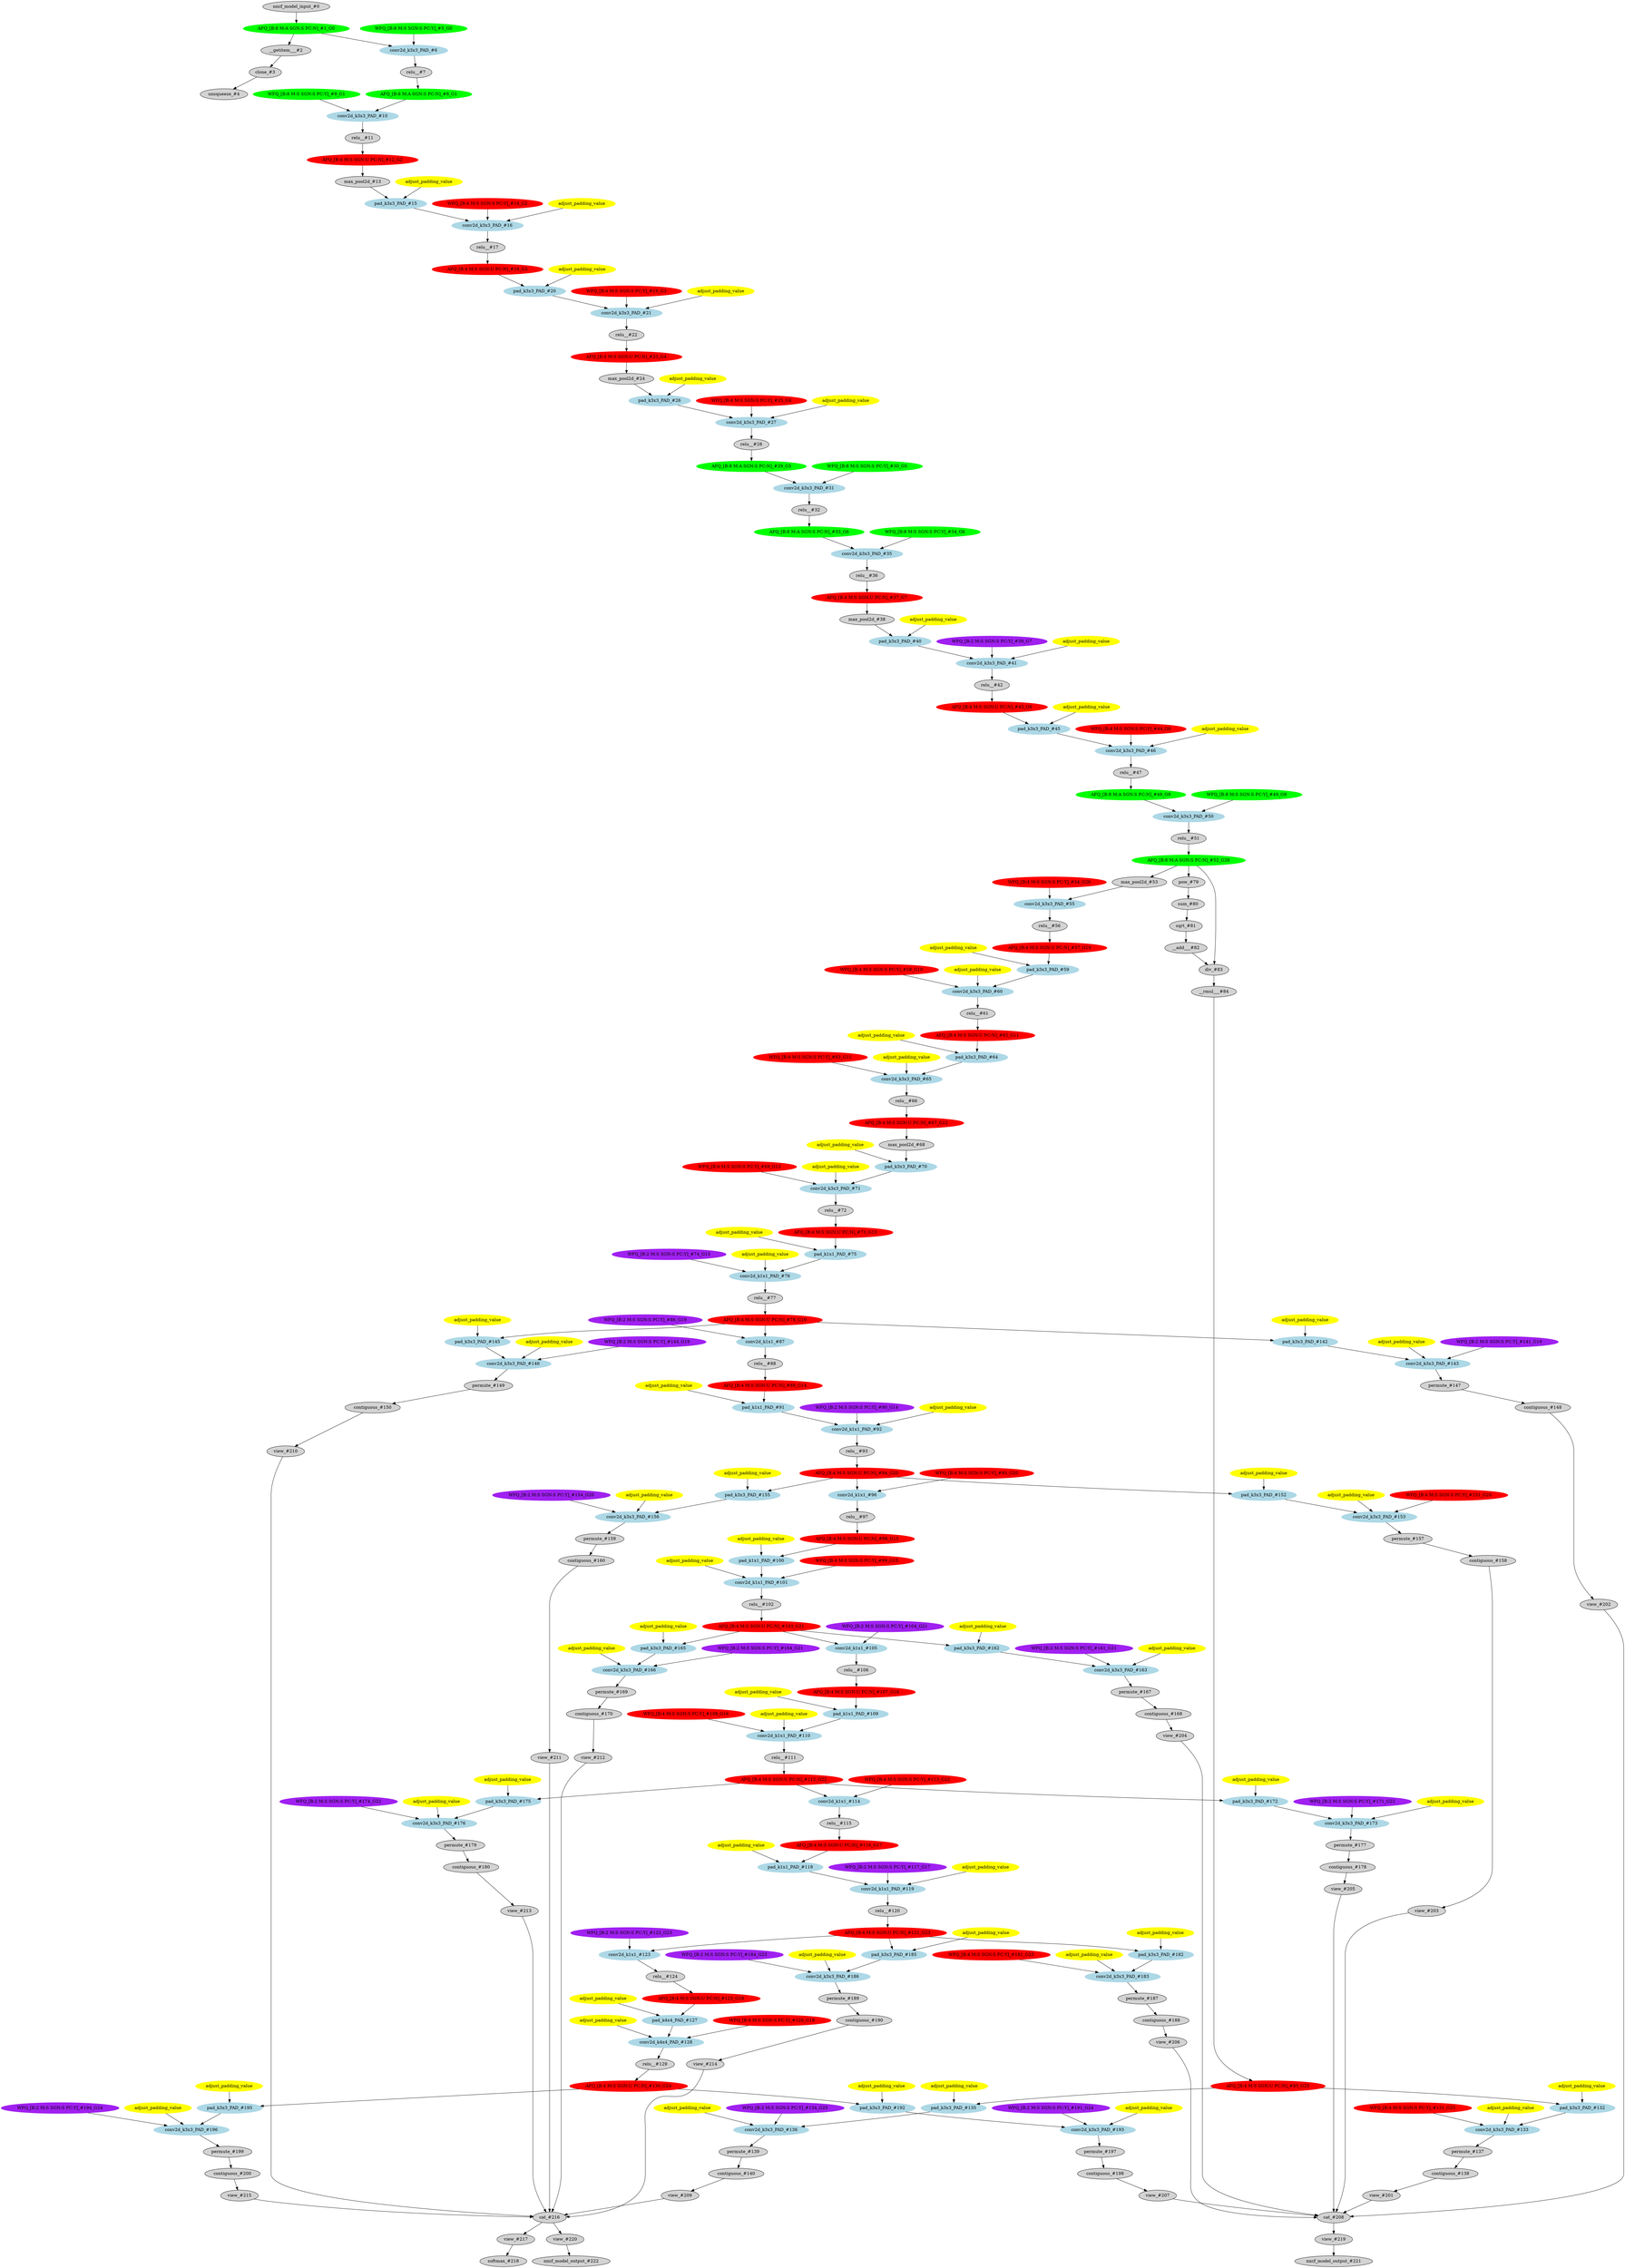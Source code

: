 strict digraph  {
"0 /nncf_model_input_0" [id=0, label="nncf_model_input_#0", style=filled, type=nncf_model_input];
"1 AsymmetricQuantizer/asymmetric_quantize_0" [color=green, id=1, label="AFQ_[B:8 M:A SGN:S PC:N]_#1_G0", style=filled, type=asymmetric_quantize];
"2 SSD_VGG/__getitem___0" [id=2, label="__getitem___#2", style=filled, type=__getitem__];
"3 SSD_VGG/clone_0" [id=3, label="clone_#3", style=filled, type=clone];
"4 SSD_VGG/unsqueeze_0" [id=4, label="unsqueeze_#4", style=filled, type=unsqueeze];
"5 SSD_VGG/MultiOutputSequential[basenet]/NNCFConv2d[0]/ModuleDict[pre_ops]/UpdateWeight[0]/SymmetricQuantizer[op]/symmetric_quantize_0" [color=green, id=5, label="WFQ_[B:8 M:S SGN:S PC:Y]_#5_G0", style=filled, type=symmetric_quantize];
"6 SSD_VGG/MultiOutputSequential[basenet]/NNCFConv2d[0]/conv2d_0" [color=lightblue, id=6, label="conv2d_k3x3_PAD_#6", style=filled, type=conv2d];
"7 SSD_VGG/MultiOutputSequential[basenet]/ReLU[1]/relu__0" [id=7, label="relu__#7", style=filled, type=relu_];
"8 SSD_VGG/MultiOutputSequential[basenet]/ReLU[1]/AsymmetricQuantizer/asymmetric_quantize_0" [color=green, id=8, label="AFQ_[B:8 M:A SGN:S PC:N]_#8_G1", style=filled, type=asymmetric_quantize];
"9 SSD_VGG/MultiOutputSequential[basenet]/NNCFConv2d[2]/ModuleDict[pre_ops]/UpdateWeight[0]/SymmetricQuantizer[op]/symmetric_quantize_0" [color=green, id=9, label="WFQ_[B:8 M:S SGN:S PC:Y]_#9_G1", style=filled, type=symmetric_quantize];
"10 SSD_VGG/MultiOutputSequential[basenet]/NNCFConv2d[2]/conv2d_0" [color=lightblue, id=10, label="conv2d_k3x3_PAD_#10", style=filled, type=conv2d];
"11 SSD_VGG/MultiOutputSequential[basenet]/ReLU[3]/relu__0" [id=11, label="relu__#11", style=filled, type=relu_];
"12 SSD_VGG/MultiOutputSequential[basenet]/ReLU[3]/SymmetricQuantizer/symmetric_quantize_0" [color=red, id=12, label="AFQ_[B:4 M:S SGN:U PC:N]_#12_G2", style=filled, type=symmetric_quantize];
"13 SSD_VGG/MultiOutputSequential[basenet]/MaxPool2d[4]/max_pool2d_0" [id=13, label="max_pool2d_#13", style=filled, type=max_pool2d];
"14 SSD_VGG/MultiOutputSequential[basenet]/NNCFConv2d[5]/ModuleDict[pre_ops]/UpdateWeight[1]/SymmetricQuantizer[op]/symmetric_quantize_0" [color=red, id=14, label="WFQ_[B:4 M:S SGN:S PC:Y]_#14_G2", style=filled, type=symmetric_quantize];
"15 SSD_VGG/MultiOutputSequential[basenet]/NNCFConv2d[5]/pad_0" [color=lightblue, id=15, label="pad_k3x3_PAD_#15", style=filled, type=pad];
"15 SSD_VGG/MultiOutputSequential[basenet]/NNCFConv2d[5]/pad_0_apad" [color=yellow, label=adjust_padding_value, style=filled, type=""];
"16 SSD_VGG/MultiOutputSequential[basenet]/NNCFConv2d[5]/conv2d_0" [color=lightblue, id=16, label="conv2d_k3x3_PAD_#16", style=filled, type=conv2d];
"16 SSD_VGG/MultiOutputSequential[basenet]/NNCFConv2d[5]/conv2d_0_apad" [color=yellow, label=adjust_padding_value, style=filled, type=""];
"17 SSD_VGG/MultiOutputSequential[basenet]/ReLU[6]/relu__0" [id=17, label="relu__#17", style=filled, type=relu_];
"18 SSD_VGG/MultiOutputSequential[basenet]/ReLU[6]/SymmetricQuantizer/symmetric_quantize_0" [color=red, id=18, label="AFQ_[B:4 M:S SGN:U PC:N]_#18_G3", style=filled, type=symmetric_quantize];
"19 SSD_VGG/MultiOutputSequential[basenet]/NNCFConv2d[7]/ModuleDict[pre_ops]/UpdateWeight[1]/SymmetricQuantizer[op]/symmetric_quantize_0" [color=red, id=19, label="WFQ_[B:4 M:S SGN:S PC:Y]_#19_G3", style=filled, type=symmetric_quantize];
"20 SSD_VGG/MultiOutputSequential[basenet]/NNCFConv2d[7]/pad_0" [color=lightblue, id=20, label="pad_k3x3_PAD_#20", style=filled, type=pad];
"20 SSD_VGG/MultiOutputSequential[basenet]/NNCFConv2d[7]/pad_0_apad" [color=yellow, label=adjust_padding_value, style=filled, type=""];
"21 SSD_VGG/MultiOutputSequential[basenet]/NNCFConv2d[7]/conv2d_0" [color=lightblue, id=21, label="conv2d_k3x3_PAD_#21", style=filled, type=conv2d];
"21 SSD_VGG/MultiOutputSequential[basenet]/NNCFConv2d[7]/conv2d_0_apad" [color=yellow, label=adjust_padding_value, style=filled, type=""];
"22 SSD_VGG/MultiOutputSequential[basenet]/ReLU[8]/relu__0" [id=22, label="relu__#22", style=filled, type=relu_];
"23 SSD_VGG/MultiOutputSequential[basenet]/ReLU[8]/SymmetricQuantizer/symmetric_quantize_0" [color=red, id=23, label="AFQ_[B:4 M:S SGN:U PC:N]_#23_G4", style=filled, type=symmetric_quantize];
"24 SSD_VGG/MultiOutputSequential[basenet]/MaxPool2d[9]/max_pool2d_0" [id=24, label="max_pool2d_#24", style=filled, type=max_pool2d];
"25 SSD_VGG/MultiOutputSequential[basenet]/NNCFConv2d[10]/ModuleDict[pre_ops]/UpdateWeight[1]/SymmetricQuantizer[op]/symmetric_quantize_0" [color=red, id=25, label="WFQ_[B:4 M:S SGN:S PC:Y]_#25_G4", style=filled, type=symmetric_quantize];
"26 SSD_VGG/MultiOutputSequential[basenet]/NNCFConv2d[10]/pad_0" [color=lightblue, id=26, label="pad_k3x3_PAD_#26", style=filled, type=pad];
"26 SSD_VGG/MultiOutputSequential[basenet]/NNCFConv2d[10]/pad_0_apad" [color=yellow, label=adjust_padding_value, style=filled, type=""];
"27 SSD_VGG/MultiOutputSequential[basenet]/NNCFConv2d[10]/conv2d_0" [color=lightblue, id=27, label="conv2d_k3x3_PAD_#27", style=filled, type=conv2d];
"27 SSD_VGG/MultiOutputSequential[basenet]/NNCFConv2d[10]/conv2d_0_apad" [color=yellow, label=adjust_padding_value, style=filled, type=""];
"28 SSD_VGG/MultiOutputSequential[basenet]/ReLU[11]/relu__0" [id=28, label="relu__#28", style=filled, type=relu_];
"29 SSD_VGG/MultiOutputSequential[basenet]/ReLU[11]/AsymmetricQuantizer/asymmetric_quantize_0" [color=green, id=29, label="AFQ_[B:8 M:A SGN:S PC:N]_#29_G5", style=filled, type=asymmetric_quantize];
"30 SSD_VGG/MultiOutputSequential[basenet]/NNCFConv2d[12]/ModuleDict[pre_ops]/UpdateWeight[0]/SymmetricQuantizer[op]/symmetric_quantize_0" [color=green, id=30, label="WFQ_[B:8 M:S SGN:S PC:Y]_#30_G5", style=filled, type=symmetric_quantize];
"31 SSD_VGG/MultiOutputSequential[basenet]/NNCFConv2d[12]/conv2d_0" [color=lightblue, id=31, label="conv2d_k3x3_PAD_#31", style=filled, type=conv2d];
"32 SSD_VGG/MultiOutputSequential[basenet]/ReLU[13]/relu__0" [id=32, label="relu__#32", style=filled, type=relu_];
"33 SSD_VGG/MultiOutputSequential[basenet]/ReLU[13]/AsymmetricQuantizer/asymmetric_quantize_0" [color=green, id=33, label="AFQ_[B:8 M:A SGN:S PC:N]_#33_G6", style=filled, type=asymmetric_quantize];
"34 SSD_VGG/MultiOutputSequential[basenet]/NNCFConv2d[14]/ModuleDict[pre_ops]/UpdateWeight[0]/SymmetricQuantizer[op]/symmetric_quantize_0" [color=green, id=34, label="WFQ_[B:8 M:S SGN:S PC:Y]_#34_G6", style=filled, type=symmetric_quantize];
"35 SSD_VGG/MultiOutputSequential[basenet]/NNCFConv2d[14]/conv2d_0" [color=lightblue, id=35, label="conv2d_k3x3_PAD_#35", style=filled, type=conv2d];
"36 SSD_VGG/MultiOutputSequential[basenet]/ReLU[15]/relu__0" [id=36, label="relu__#36", style=filled, type=relu_];
"37 SSD_VGG/MultiOutputSequential[basenet]/ReLU[15]/SymmetricQuantizer/symmetric_quantize_0" [color=red, id=37, label="AFQ_[B:4 M:S SGN:U PC:N]_#37_G7", style=filled, type=symmetric_quantize];
"38 SSD_VGG/MultiOutputSequential[basenet]/MaxPool2d[16]/max_pool2d_0" [id=38, label="max_pool2d_#38", style=filled, type=max_pool2d];
"39 SSD_VGG/MultiOutputSequential[basenet]/NNCFConv2d[17]/ModuleDict[pre_ops]/UpdateWeight[1]/SymmetricQuantizer[op]/symmetric_quantize_0" [color=purple, id=39, label="WFQ_[B:2 M:S SGN:S PC:Y]_#39_G7", style=filled, type=symmetric_quantize];
"40 SSD_VGG/MultiOutputSequential[basenet]/NNCFConv2d[17]/pad_0" [color=lightblue, id=40, label="pad_k3x3_PAD_#40", style=filled, type=pad];
"40 SSD_VGG/MultiOutputSequential[basenet]/NNCFConv2d[17]/pad_0_apad" [color=yellow, label=adjust_padding_value, style=filled, type=""];
"41 SSD_VGG/MultiOutputSequential[basenet]/NNCFConv2d[17]/conv2d_0" [color=lightblue, id=41, label="conv2d_k3x3_PAD_#41", style=filled, type=conv2d];
"41 SSD_VGG/MultiOutputSequential[basenet]/NNCFConv2d[17]/conv2d_0_apad" [color=yellow, label=adjust_padding_value, style=filled, type=""];
"42 SSD_VGG/MultiOutputSequential[basenet]/ReLU[18]/relu__0" [id=42, label="relu__#42", style=filled, type=relu_];
"43 SSD_VGG/MultiOutputSequential[basenet]/ReLU[18]/SymmetricQuantizer/symmetric_quantize_0" [color=red, id=43, label="AFQ_[B:4 M:S SGN:U PC:N]_#43_G8", style=filled, type=symmetric_quantize];
"44 SSD_VGG/MultiOutputSequential[basenet]/NNCFConv2d[19]/ModuleDict[pre_ops]/UpdateWeight[1]/SymmetricQuantizer[op]/symmetric_quantize_0" [color=red, id=44, label="WFQ_[B:4 M:S SGN:S PC:Y]_#44_G8", style=filled, type=symmetric_quantize];
"45 SSD_VGG/MultiOutputSequential[basenet]/NNCFConv2d[19]/pad_0" [color=lightblue, id=45, label="pad_k3x3_PAD_#45", style=filled, type=pad];
"45 SSD_VGG/MultiOutputSequential[basenet]/NNCFConv2d[19]/pad_0_apad" [color=yellow, label=adjust_padding_value, style=filled, type=""];
"46 SSD_VGG/MultiOutputSequential[basenet]/NNCFConv2d[19]/conv2d_0" [color=lightblue, id=46, label="conv2d_k3x3_PAD_#46", style=filled, type=conv2d];
"46 SSD_VGG/MultiOutputSequential[basenet]/NNCFConv2d[19]/conv2d_0_apad" [color=yellow, label=adjust_padding_value, style=filled, type=""];
"47 SSD_VGG/MultiOutputSequential[basenet]/ReLU[20]/relu__0" [id=47, label="relu__#47", style=filled, type=relu_];
"48 SSD_VGG/MultiOutputSequential[basenet]/ReLU[20]/AsymmetricQuantizer/asymmetric_quantize_0" [color=green, id=48, label="AFQ_[B:8 M:A SGN:S PC:N]_#48_G9", style=filled, type=asymmetric_quantize];
"49 SSD_VGG/MultiOutputSequential[basenet]/NNCFConv2d[21]/ModuleDict[pre_ops]/UpdateWeight[0]/SymmetricQuantizer[op]/symmetric_quantize_0" [color=green, id=49, label="WFQ_[B:8 M:S SGN:S PC:Y]_#49_G9", style=filled, type=symmetric_quantize];
"50 SSD_VGG/MultiOutputSequential[basenet]/NNCFConv2d[21]/conv2d_0" [color=lightblue, id=50, label="conv2d_k3x3_PAD_#50", style=filled, type=conv2d];
"51 SSD_VGG/MultiOutputSequential[basenet]/ReLU[22]/relu__0" [id=51, label="relu__#51", style=filled, type=relu_];
"52 SSD_VGG/MultiOutputSequential[basenet]/ReLU[22]/AsymmetricQuantizer/asymmetric_quantize_0" [color=green, id=52, label="AFQ_[B:8 M:A SGN:S PC:N]_#52_G26", style=filled, type=asymmetric_quantize];
"53 SSD_VGG/MultiOutputSequential[basenet]/MaxPool2d[23]/max_pool2d_0" [id=53, label="max_pool2d_#53", style=filled, type=max_pool2d];
"54 SSD_VGG/MultiOutputSequential[basenet]/NNCFConv2d[24]/ModuleDict[pre_ops]/UpdateWeight[0]/SymmetricQuantizer[op]/symmetric_quantize_0" [color=red, id=54, label="WFQ_[B:4 M:S SGN:S PC:Y]_#54_G26", style=filled, type=symmetric_quantize];
"55 SSD_VGG/MultiOutputSequential[basenet]/NNCFConv2d[24]/conv2d_0" [color=lightblue, id=55, label="conv2d_k3x3_PAD_#55", style=filled, type=conv2d];
"56 SSD_VGG/MultiOutputSequential[basenet]/ReLU[25]/relu__0" [id=56, label="relu__#56", style=filled, type=relu_];
"57 SSD_VGG/MultiOutputSequential[basenet]/ReLU[25]/SymmetricQuantizer/symmetric_quantize_0" [color=red, id=57, label="AFQ_[B:4 M:S SGN:U PC:N]_#57_G10", style=filled, type=symmetric_quantize];
"58 SSD_VGG/MultiOutputSequential[basenet]/NNCFConv2d[26]/ModuleDict[pre_ops]/UpdateWeight[1]/SymmetricQuantizer[op]/symmetric_quantize_0" [color=red, id=58, label="WFQ_[B:4 M:S SGN:S PC:Y]_#58_G10", style=filled, type=symmetric_quantize];
"59 SSD_VGG/MultiOutputSequential[basenet]/NNCFConv2d[26]/pad_0" [color=lightblue, id=59, label="pad_k3x3_PAD_#59", style=filled, type=pad];
"59 SSD_VGG/MultiOutputSequential[basenet]/NNCFConv2d[26]/pad_0_apad" [color=yellow, label=adjust_padding_value, style=filled, type=""];
"60 SSD_VGG/MultiOutputSequential[basenet]/NNCFConv2d[26]/conv2d_0" [color=lightblue, id=60, label="conv2d_k3x3_PAD_#60", style=filled, type=conv2d];
"60 SSD_VGG/MultiOutputSequential[basenet]/NNCFConv2d[26]/conv2d_0_apad" [color=yellow, label=adjust_padding_value, style=filled, type=""];
"61 SSD_VGG/MultiOutputSequential[basenet]/ReLU[27]/relu__0" [id=61, label="relu__#61", style=filled, type=relu_];
"62 SSD_VGG/MultiOutputSequential[basenet]/ReLU[27]/SymmetricQuantizer/symmetric_quantize_0" [color=red, id=62, label="AFQ_[B:4 M:S SGN:U PC:N]_#62_G11", style=filled, type=symmetric_quantize];
"63 SSD_VGG/MultiOutputSequential[basenet]/NNCFConv2d[28]/ModuleDict[pre_ops]/UpdateWeight[1]/SymmetricQuantizer[op]/symmetric_quantize_0" [color=red, id=63, label="WFQ_[B:4 M:S SGN:S PC:Y]_#63_G11", style=filled, type=symmetric_quantize];
"64 SSD_VGG/MultiOutputSequential[basenet]/NNCFConv2d[28]/pad_0" [color=lightblue, id=64, label="pad_k3x3_PAD_#64", style=filled, type=pad];
"64 SSD_VGG/MultiOutputSequential[basenet]/NNCFConv2d[28]/pad_0_apad" [color=yellow, label=adjust_padding_value, style=filled, type=""];
"65 SSD_VGG/MultiOutputSequential[basenet]/NNCFConv2d[28]/conv2d_0" [color=lightblue, id=65, label="conv2d_k3x3_PAD_#65", style=filled, type=conv2d];
"65 SSD_VGG/MultiOutputSequential[basenet]/NNCFConv2d[28]/conv2d_0_apad" [color=yellow, label=adjust_padding_value, style=filled, type=""];
"66 SSD_VGG/MultiOutputSequential[basenet]/ReLU[29]/relu__0" [id=66, label="relu__#66", style=filled, type=relu_];
"67 SSD_VGG/MultiOutputSequential[basenet]/ReLU[29]/SymmetricQuantizer/symmetric_quantize_0" [color=red, id=67, label="AFQ_[B:4 M:S SGN:U PC:N]_#67_G12", style=filled, type=symmetric_quantize];
"68 SSD_VGG/MultiOutputSequential[basenet]/MaxPool2d[30]/max_pool2d_0" [id=68, label="max_pool2d_#68", style=filled, type=max_pool2d];
"69 SSD_VGG/MultiOutputSequential[basenet]/NNCFConv2d[31]/ModuleDict[pre_ops]/UpdateWeight[1]/SymmetricQuantizer[op]/symmetric_quantize_0" [color=red, id=69, label="WFQ_[B:4 M:S SGN:S PC:Y]_#69_G12", style=filled, type=symmetric_quantize];
"70 SSD_VGG/MultiOutputSequential[basenet]/NNCFConv2d[31]/pad_0" [color=lightblue, id=70, label="pad_k3x3_PAD_#70", style=filled, type=pad];
"70 SSD_VGG/MultiOutputSequential[basenet]/NNCFConv2d[31]/pad_0_apad" [color=yellow, label=adjust_padding_value, style=filled, type=""];
"71 SSD_VGG/MultiOutputSequential[basenet]/NNCFConv2d[31]/conv2d_0" [color=lightblue, id=71, label="conv2d_k3x3_PAD_#71", style=filled, type=conv2d];
"71 SSD_VGG/MultiOutputSequential[basenet]/NNCFConv2d[31]/conv2d_0_apad" [color=yellow, label=adjust_padding_value, style=filled, type=""];
"72 SSD_VGG/MultiOutputSequential[basenet]/ReLU[32]/relu__0" [id=72, label="relu__#72", style=filled, type=relu_];
"73 SSD_VGG/MultiOutputSequential[basenet]/ReLU[32]/SymmetricQuantizer/symmetric_quantize_0" [color=red, id=73, label="AFQ_[B:4 M:S SGN:U PC:N]_#73_G13", style=filled, type=symmetric_quantize];
"74 SSD_VGG/MultiOutputSequential[basenet]/NNCFConv2d[33]/ModuleDict[pre_ops]/UpdateWeight[1]/SymmetricQuantizer[op]/symmetric_quantize_0" [color=purple, id=74, label="WFQ_[B:2 M:S SGN:S PC:Y]_#74_G13", style=filled, type=symmetric_quantize];
"75 SSD_VGG/MultiOutputSequential[basenet]/NNCFConv2d[33]/pad_0" [color=lightblue, id=75, label="pad_k1x1_PAD_#75", style=filled, type=pad];
"75 SSD_VGG/MultiOutputSequential[basenet]/NNCFConv2d[33]/pad_0_apad" [color=yellow, label=adjust_padding_value, style=filled, type=""];
"76 SSD_VGG/MultiOutputSequential[basenet]/NNCFConv2d[33]/conv2d_0" [color=lightblue, id=76, label="conv2d_k1x1_PAD_#76", style=filled, type=conv2d];
"76 SSD_VGG/MultiOutputSequential[basenet]/NNCFConv2d[33]/conv2d_0_apad" [color=yellow, label=adjust_padding_value, style=filled, type=""];
"77 SSD_VGG/MultiOutputSequential[basenet]/ReLU[34]/relu__0" [id=77, label="relu__#77", style=filled, type=relu_];
"78 SSD_VGG/MultiOutputSequential[basenet]/ReLU[34]/SymmetricQuantizer/symmetric_quantize_0" [color=red, id=78, label="AFQ_[B:4 M:S SGN:U PC:N]_#78_G19", style=filled, type=symmetric_quantize];
"79 SSD_VGG/NNCFUserL2Norm[L2Norm]/pow_0" [id=79, label="pow_#79", style=filled, type=pow];
"80 SSD_VGG/NNCFUserL2Norm[L2Norm]/sum_0" [id=80, label="sum_#80", style=filled, type=sum];
"81 SSD_VGG/NNCFUserL2Norm[L2Norm]/sqrt_0" [id=81, label="sqrt_#81", style=filled, type=sqrt];
"82 SSD_VGG/NNCFUserL2Norm[L2Norm]/__add___0" [id=82, label="__add___#82", style=filled, type=__add__];
"83 SSD_VGG/NNCFUserL2Norm[L2Norm]/div_0" [id=83, label="div_#83", style=filled, type=div];
"84 SSD_VGG/NNCFUserL2Norm[L2Norm]/__rmul___0" [id=84, label="__rmul___#84", style=filled, type=__rmul__];
"85 SSD_VGG/NNCFUserL2Norm[L2Norm]/SymmetricQuantizer/symmetric_quantize_0" [color=red, id=85, label="AFQ_[B:4 M:S SGN:U PC:N]_#85_G25", style=filled, type=symmetric_quantize];
"86 SSD_VGG/MultiOutputSequential[extras]/NNCFConv2d[0]/ModuleDict[pre_ops]/UpdateWeight[0]/SymmetricQuantizer[op]/symmetric_quantize_0" [color=purple, id=86, label="WFQ_[B:2 M:S SGN:S PC:Y]_#86_G19", style=filled, type=symmetric_quantize];
"87 SSD_VGG/MultiOutputSequential[extras]/NNCFConv2d[0]/conv2d_0" [color=lightblue, id=87, label="conv2d_k1x1_#87", style=filled, type=conv2d];
"88 SSD_VGG/MultiOutputSequential[extras]/ReLU[1]/relu__0" [id=88, label="relu__#88", style=filled, type=relu_];
"89 SSD_VGG/MultiOutputSequential[extras]/ReLU[1]/SymmetricQuantizer/symmetric_quantize_0" [color=red, id=89, label="AFQ_[B:4 M:S SGN:U PC:N]_#89_G14", style=filled, type=symmetric_quantize];
"90 SSD_VGG/MultiOutputSequential[extras]/NNCFConv2d[2]/ModuleDict[pre_ops]/UpdateWeight[1]/SymmetricQuantizer[op]/symmetric_quantize_0" [color=purple, id=90, label="WFQ_[B:2 M:S SGN:S PC:Y]_#90_G14", style=filled, type=symmetric_quantize];
"91 SSD_VGG/MultiOutputSequential[extras]/NNCFConv2d[2]/pad_0" [color=lightblue, id=91, label="pad_k1x1_PAD_#91", style=filled, type=pad];
"91 SSD_VGG/MultiOutputSequential[extras]/NNCFConv2d[2]/pad_0_apad" [color=yellow, label=adjust_padding_value, style=filled, type=""];
"92 SSD_VGG/MultiOutputSequential[extras]/NNCFConv2d[2]/conv2d_0" [color=lightblue, id=92, label="conv2d_k1x1_PAD_#92", style=filled, type=conv2d];
"92 SSD_VGG/MultiOutputSequential[extras]/NNCFConv2d[2]/conv2d_0_apad" [color=yellow, label=adjust_padding_value, style=filled, type=""];
"93 SSD_VGG/MultiOutputSequential[extras]/ReLU[3]/relu__0" [id=93, label="relu__#93", style=filled, type=relu_];
"94 SSD_VGG/MultiOutputSequential[extras]/ReLU[3]/SymmetricQuantizer/symmetric_quantize_0" [color=red, id=94, label="AFQ_[B:4 M:S SGN:U PC:N]_#94_G20", style=filled, type=symmetric_quantize];
"95 SSD_VGG/MultiOutputSequential[extras]/NNCFConv2d[4]/ModuleDict[pre_ops]/UpdateWeight[0]/SymmetricQuantizer[op]/symmetric_quantize_0" [color=red, id=95, label="WFQ_[B:4 M:S SGN:S PC:Y]_#95_G20", style=filled, type=symmetric_quantize];
"96 SSD_VGG/MultiOutputSequential[extras]/NNCFConv2d[4]/conv2d_0" [color=lightblue, id=96, label="conv2d_k1x1_#96", style=filled, type=conv2d];
"97 SSD_VGG/MultiOutputSequential[extras]/ReLU[5]/relu__0" [id=97, label="relu__#97", style=filled, type=relu_];
"98 SSD_VGG/MultiOutputSequential[extras]/ReLU[5]/SymmetricQuantizer/symmetric_quantize_0" [color=red, id=98, label="AFQ_[B:4 M:S SGN:U PC:N]_#98_G15", style=filled, type=symmetric_quantize];
"99 SSD_VGG/MultiOutputSequential[extras]/NNCFConv2d[6]/ModuleDict[pre_ops]/UpdateWeight[1]/SymmetricQuantizer[op]/symmetric_quantize_0" [color=red, id=99, label="WFQ_[B:4 M:S SGN:S PC:Y]_#99_G15", style=filled, type=symmetric_quantize];
"100 SSD_VGG/MultiOutputSequential[extras]/NNCFConv2d[6]/pad_0" [color=lightblue, id=100, label="pad_k1x1_PAD_#100", style=filled, type=pad];
"100 SSD_VGG/MultiOutputSequential[extras]/NNCFConv2d[6]/pad_0_apad" [color=yellow, label=adjust_padding_value, style=filled, type=""];
"101 SSD_VGG/MultiOutputSequential[extras]/NNCFConv2d[6]/conv2d_0" [color=lightblue, id=101, label="conv2d_k1x1_PAD_#101", style=filled, type=conv2d];
"101 SSD_VGG/MultiOutputSequential[extras]/NNCFConv2d[6]/conv2d_0_apad" [color=yellow, label=adjust_padding_value, style=filled, type=""];
"102 SSD_VGG/MultiOutputSequential[extras]/ReLU[7]/relu__0" [id=102, label="relu__#102", style=filled, type=relu_];
"103 SSD_VGG/MultiOutputSequential[extras]/ReLU[7]/SymmetricQuantizer/symmetric_quantize_0" [color=red, id=103, label="AFQ_[B:4 M:S SGN:U PC:N]_#103_G21", style=filled, type=symmetric_quantize];
"104 SSD_VGG/MultiOutputSequential[extras]/NNCFConv2d[8]/ModuleDict[pre_ops]/UpdateWeight[0]/SymmetricQuantizer[op]/symmetric_quantize_0" [color=purple, id=104, label="WFQ_[B:2 M:S SGN:S PC:Y]_#104_G21", style=filled, type=symmetric_quantize];
"105 SSD_VGG/MultiOutputSequential[extras]/NNCFConv2d[8]/conv2d_0" [color=lightblue, id=105, label="conv2d_k1x1_#105", style=filled, type=conv2d];
"106 SSD_VGG/MultiOutputSequential[extras]/ReLU[9]/relu__0" [id=106, label="relu__#106", style=filled, type=relu_];
"107 SSD_VGG/MultiOutputSequential[extras]/ReLU[9]/SymmetricQuantizer/symmetric_quantize_0" [color=red, id=107, label="AFQ_[B:4 M:S SGN:U PC:N]_#107_G16", style=filled, type=symmetric_quantize];
"108 SSD_VGG/MultiOutputSequential[extras]/NNCFConv2d[10]/ModuleDict[pre_ops]/UpdateWeight[1]/SymmetricQuantizer[op]/symmetric_quantize_0" [color=red, id=108, label="WFQ_[B:4 M:S SGN:S PC:Y]_#108_G16", style=filled, type=symmetric_quantize];
"109 SSD_VGG/MultiOutputSequential[extras]/NNCFConv2d[10]/pad_0" [color=lightblue, id=109, label="pad_k1x1_PAD_#109", style=filled, type=pad];
"109 SSD_VGG/MultiOutputSequential[extras]/NNCFConv2d[10]/pad_0_apad" [color=yellow, label=adjust_padding_value, style=filled, type=""];
"110 SSD_VGG/MultiOutputSequential[extras]/NNCFConv2d[10]/conv2d_0" [color=lightblue, id=110, label="conv2d_k1x1_PAD_#110", style=filled, type=conv2d];
"110 SSD_VGG/MultiOutputSequential[extras]/NNCFConv2d[10]/conv2d_0_apad" [color=yellow, label=adjust_padding_value, style=filled, type=""];
"111 SSD_VGG/MultiOutputSequential[extras]/ReLU[11]/relu__0" [id=111, label="relu__#111", style=filled, type=relu_];
"112 SSD_VGG/MultiOutputSequential[extras]/ReLU[11]/SymmetricQuantizer/symmetric_quantize_0" [color=red, id=112, label="AFQ_[B:4 M:S SGN:U PC:N]_#112_G22", style=filled, type=symmetric_quantize];
"113 SSD_VGG/MultiOutputSequential[extras]/NNCFConv2d[12]/ModuleDict[pre_ops]/UpdateWeight[0]/SymmetricQuantizer[op]/symmetric_quantize_0" [color=red, id=113, label="WFQ_[B:4 M:S SGN:S PC:Y]_#113_G22", style=filled, type=symmetric_quantize];
"114 SSD_VGG/MultiOutputSequential[extras]/NNCFConv2d[12]/conv2d_0" [color=lightblue, id=114, label="conv2d_k1x1_#114", style=filled, type=conv2d];
"115 SSD_VGG/MultiOutputSequential[extras]/ReLU[13]/relu__0" [id=115, label="relu__#115", style=filled, type=relu_];
"116 SSD_VGG/MultiOutputSequential[extras]/ReLU[13]/SymmetricQuantizer/symmetric_quantize_0" [color=red, id=116, label="AFQ_[B:4 M:S SGN:U PC:N]_#116_G17", style=filled, type=symmetric_quantize];
"117 SSD_VGG/MultiOutputSequential[extras]/NNCFConv2d[14]/ModuleDict[pre_ops]/UpdateWeight[1]/SymmetricQuantizer[op]/symmetric_quantize_0" [color=purple, id=117, label="WFQ_[B:2 M:S SGN:S PC:Y]_#117_G17", style=filled, type=symmetric_quantize];
"118 SSD_VGG/MultiOutputSequential[extras]/NNCFConv2d[14]/pad_0" [color=lightblue, id=118, label="pad_k1x1_PAD_#118", style=filled, type=pad];
"118 SSD_VGG/MultiOutputSequential[extras]/NNCFConv2d[14]/pad_0_apad" [color=yellow, label=adjust_padding_value, style=filled, type=""];
"119 SSD_VGG/MultiOutputSequential[extras]/NNCFConv2d[14]/conv2d_0" [color=lightblue, id=119, label="conv2d_k1x1_PAD_#119", style=filled, type=conv2d];
"119 SSD_VGG/MultiOutputSequential[extras]/NNCFConv2d[14]/conv2d_0_apad" [color=yellow, label=adjust_padding_value, style=filled, type=""];
"120 SSD_VGG/MultiOutputSequential[extras]/ReLU[15]/relu__0" [id=120, label="relu__#120", style=filled, type=relu_];
"121 SSD_VGG/MultiOutputSequential[extras]/ReLU[15]/SymmetricQuantizer/symmetric_quantize_0" [color=red, id=121, label="AFQ_[B:4 M:S SGN:U PC:N]_#121_G23", style=filled, type=symmetric_quantize];
"122 SSD_VGG/MultiOutputSequential[extras]/NNCFConv2d[16]/ModuleDict[pre_ops]/UpdateWeight[0]/SymmetricQuantizer[op]/symmetric_quantize_0" [color=purple, id=122, label="WFQ_[B:2 M:S SGN:S PC:Y]_#122_G23", style=filled, type=symmetric_quantize];
"123 SSD_VGG/MultiOutputSequential[extras]/NNCFConv2d[16]/conv2d_0" [color=lightblue, id=123, label="conv2d_k1x1_#123", style=filled, type=conv2d];
"124 SSD_VGG/MultiOutputSequential[extras]/ReLU[17]/relu__0" [id=124, label="relu__#124", style=filled, type=relu_];
"125 SSD_VGG/MultiOutputSequential[extras]/ReLU[17]/SymmetricQuantizer/symmetric_quantize_0" [color=red, id=125, label="AFQ_[B:4 M:S SGN:U PC:N]_#125_G18", style=filled, type=symmetric_quantize];
"126 SSD_VGG/MultiOutputSequential[extras]/NNCFConv2d[18]/ModuleDict[pre_ops]/UpdateWeight[1]/SymmetricQuantizer[op]/symmetric_quantize_0" [color=red, id=126, label="WFQ_[B:4 M:S SGN:S PC:Y]_#126_G18", style=filled, type=symmetric_quantize];
"127 SSD_VGG/MultiOutputSequential[extras]/NNCFConv2d[18]/pad_0" [color=lightblue, id=127, label="pad_k4x4_PAD_#127", style=filled, type=pad];
"127 SSD_VGG/MultiOutputSequential[extras]/NNCFConv2d[18]/pad_0_apad" [color=yellow, label=adjust_padding_value, style=filled, type=""];
"128 SSD_VGG/MultiOutputSequential[extras]/NNCFConv2d[18]/conv2d_0" [color=lightblue, id=128, label="conv2d_k4x4_PAD_#128", style=filled, type=conv2d];
"128 SSD_VGG/MultiOutputSequential[extras]/NNCFConv2d[18]/conv2d_0_apad" [color=yellow, label=adjust_padding_value, style=filled, type=""];
"129 SSD_VGG/MultiOutputSequential[extras]/ReLU[19]/relu__0" [id=129, label="relu__#129", style=filled, type=relu_];
"130 SSD_VGG/MultiOutputSequential[extras]/ReLU[19]/SymmetricQuantizer/symmetric_quantize_0" [color=red, id=130, label="AFQ_[B:4 M:S SGN:U PC:N]_#130_G24", style=filled, type=symmetric_quantize];
"131 SSD_VGG/SSDDetectionOutput[detection_head]/ModuleList[heads]/SSDHead[0]/NNCFConv2d[loc]/ModuleDict[pre_ops]/UpdateWeight[1]/SymmetricQuantizer[op]/symmetric_quantize_0" [color=red, id=131, label="WFQ_[B:4 M:S SGN:S PC:Y]_#131_G25", style=filled, type=symmetric_quantize];
"132 SSD_VGG/SSDDetectionOutput[detection_head]/ModuleList[heads]/SSDHead[0]/NNCFConv2d[loc]/pad_0" [color=lightblue, id=132, label="pad_k3x3_PAD_#132", style=filled, type=pad];
"132 SSD_VGG/SSDDetectionOutput[detection_head]/ModuleList[heads]/SSDHead[0]/NNCFConv2d[loc]/pad_0_apad" [color=yellow, label=adjust_padding_value, style=filled, type=""];
"133 SSD_VGG/SSDDetectionOutput[detection_head]/ModuleList[heads]/SSDHead[0]/NNCFConv2d[loc]/conv2d_0" [color=lightblue, id=133, label="conv2d_k3x3_PAD_#133", style=filled, type=conv2d];
"133 SSD_VGG/SSDDetectionOutput[detection_head]/ModuleList[heads]/SSDHead[0]/NNCFConv2d[loc]/conv2d_0_apad" [color=yellow, label=adjust_padding_value, style=filled, type=""];
"134 SSD_VGG/SSDDetectionOutput[detection_head]/ModuleList[heads]/SSDHead[0]/NNCFConv2d[conf]/ModuleDict[pre_ops]/UpdateWeight[1]/SymmetricQuantizer[op]/symmetric_quantize_0" [color=purple, id=134, label="WFQ_[B:2 M:S SGN:S PC:Y]_#134_G25", style=filled, type=symmetric_quantize];
"135 SSD_VGG/SSDDetectionOutput[detection_head]/ModuleList[heads]/SSDHead[0]/NNCFConv2d[conf]/pad_0" [color=lightblue, id=135, label="pad_k3x3_PAD_#135", style=filled, type=pad];
"135 SSD_VGG/SSDDetectionOutput[detection_head]/ModuleList[heads]/SSDHead[0]/NNCFConv2d[conf]/pad_0_apad" [color=yellow, label=adjust_padding_value, style=filled, type=""];
"136 SSD_VGG/SSDDetectionOutput[detection_head]/ModuleList[heads]/SSDHead[0]/NNCFConv2d[conf]/conv2d_0" [color=lightblue, id=136, label="conv2d_k3x3_PAD_#136", style=filled, type=conv2d];
"136 SSD_VGG/SSDDetectionOutput[detection_head]/ModuleList[heads]/SSDHead[0]/NNCFConv2d[conf]/conv2d_0_apad" [color=yellow, label=adjust_padding_value, style=filled, type=""];
"137 SSD_VGG/SSDDetectionOutput[detection_head]/ModuleList[heads]/SSDHead[0]/permute_0" [id=137, label="permute_#137", style=filled, type=permute];
"138 SSD_VGG/SSDDetectionOutput[detection_head]/ModuleList[heads]/SSDHead[0]/contiguous_0" [id=138, label="contiguous_#138", style=filled, type=contiguous];
"139 SSD_VGG/SSDDetectionOutput[detection_head]/ModuleList[heads]/SSDHead[0]/permute_1" [id=139, label="permute_#139", style=filled, type=permute];
"140 SSD_VGG/SSDDetectionOutput[detection_head]/ModuleList[heads]/SSDHead[0]/contiguous_1" [id=140, label="contiguous_#140", style=filled, type=contiguous];
"141 SSD_VGG/SSDDetectionOutput[detection_head]/ModuleList[heads]/SSDHead[1]/NNCFConv2d[loc]/ModuleDict[pre_ops]/UpdateWeight[1]/SymmetricQuantizer[op]/symmetric_quantize_0" [color=purple, id=141, label="WFQ_[B:2 M:S SGN:S PC:Y]_#141_G19", style=filled, type=symmetric_quantize];
"142 SSD_VGG/SSDDetectionOutput[detection_head]/ModuleList[heads]/SSDHead[1]/NNCFConv2d[loc]/pad_0" [color=lightblue, id=142, label="pad_k3x3_PAD_#142", style=filled, type=pad];
"142 SSD_VGG/SSDDetectionOutput[detection_head]/ModuleList[heads]/SSDHead[1]/NNCFConv2d[loc]/pad_0_apad" [color=yellow, label=adjust_padding_value, style=filled, type=""];
"143 SSD_VGG/SSDDetectionOutput[detection_head]/ModuleList[heads]/SSDHead[1]/NNCFConv2d[loc]/conv2d_0" [color=lightblue, id=143, label="conv2d_k3x3_PAD_#143", style=filled, type=conv2d];
"143 SSD_VGG/SSDDetectionOutput[detection_head]/ModuleList[heads]/SSDHead[1]/NNCFConv2d[loc]/conv2d_0_apad" [color=yellow, label=adjust_padding_value, style=filled, type=""];
"144 SSD_VGG/SSDDetectionOutput[detection_head]/ModuleList[heads]/SSDHead[1]/NNCFConv2d[conf]/ModuleDict[pre_ops]/UpdateWeight[1]/SymmetricQuantizer[op]/symmetric_quantize_0" [color=purple, id=144, label="WFQ_[B:2 M:S SGN:S PC:Y]_#144_G19", style=filled, type=symmetric_quantize];
"145 SSD_VGG/SSDDetectionOutput[detection_head]/ModuleList[heads]/SSDHead[1]/NNCFConv2d[conf]/pad_0" [color=lightblue, id=145, label="pad_k3x3_PAD_#145", style=filled, type=pad];
"145 SSD_VGG/SSDDetectionOutput[detection_head]/ModuleList[heads]/SSDHead[1]/NNCFConv2d[conf]/pad_0_apad" [color=yellow, label=adjust_padding_value, style=filled, type=""];
"146 SSD_VGG/SSDDetectionOutput[detection_head]/ModuleList[heads]/SSDHead[1]/NNCFConv2d[conf]/conv2d_0" [color=lightblue, id=146, label="conv2d_k3x3_PAD_#146", style=filled, type=conv2d];
"146 SSD_VGG/SSDDetectionOutput[detection_head]/ModuleList[heads]/SSDHead[1]/NNCFConv2d[conf]/conv2d_0_apad" [color=yellow, label=adjust_padding_value, style=filled, type=""];
"147 SSD_VGG/SSDDetectionOutput[detection_head]/ModuleList[heads]/SSDHead[1]/permute_0" [id=147, label="permute_#147", style=filled, type=permute];
"148 SSD_VGG/SSDDetectionOutput[detection_head]/ModuleList[heads]/SSDHead[1]/contiguous_0" [id=148, label="contiguous_#148", style=filled, type=contiguous];
"149 SSD_VGG/SSDDetectionOutput[detection_head]/ModuleList[heads]/SSDHead[1]/permute_1" [id=149, label="permute_#149", style=filled, type=permute];
"150 SSD_VGG/SSDDetectionOutput[detection_head]/ModuleList[heads]/SSDHead[1]/contiguous_1" [id=150, label="contiguous_#150", style=filled, type=contiguous];
"151 SSD_VGG/SSDDetectionOutput[detection_head]/ModuleList[heads]/SSDHead[2]/NNCFConv2d[loc]/ModuleDict[pre_ops]/UpdateWeight[1]/SymmetricQuantizer[op]/symmetric_quantize_0" [color=red, id=151, label="WFQ_[B:4 M:S SGN:S PC:Y]_#151_G20", style=filled, type=symmetric_quantize];
"152 SSD_VGG/SSDDetectionOutput[detection_head]/ModuleList[heads]/SSDHead[2]/NNCFConv2d[loc]/pad_0" [color=lightblue, id=152, label="pad_k3x3_PAD_#152", style=filled, type=pad];
"152 SSD_VGG/SSDDetectionOutput[detection_head]/ModuleList[heads]/SSDHead[2]/NNCFConv2d[loc]/pad_0_apad" [color=yellow, label=adjust_padding_value, style=filled, type=""];
"153 SSD_VGG/SSDDetectionOutput[detection_head]/ModuleList[heads]/SSDHead[2]/NNCFConv2d[loc]/conv2d_0" [color=lightblue, id=153, label="conv2d_k3x3_PAD_#153", style=filled, type=conv2d];
"153 SSD_VGG/SSDDetectionOutput[detection_head]/ModuleList[heads]/SSDHead[2]/NNCFConv2d[loc]/conv2d_0_apad" [color=yellow, label=adjust_padding_value, style=filled, type=""];
"154 SSD_VGG/SSDDetectionOutput[detection_head]/ModuleList[heads]/SSDHead[2]/NNCFConv2d[conf]/ModuleDict[pre_ops]/UpdateWeight[1]/SymmetricQuantizer[op]/symmetric_quantize_0" [color=purple, id=154, label="WFQ_[B:2 M:S SGN:S PC:Y]_#154_G20", style=filled, type=symmetric_quantize];
"155 SSD_VGG/SSDDetectionOutput[detection_head]/ModuleList[heads]/SSDHead[2]/NNCFConv2d[conf]/pad_0" [color=lightblue, id=155, label="pad_k3x3_PAD_#155", style=filled, type=pad];
"155 SSD_VGG/SSDDetectionOutput[detection_head]/ModuleList[heads]/SSDHead[2]/NNCFConv2d[conf]/pad_0_apad" [color=yellow, label=adjust_padding_value, style=filled, type=""];
"156 SSD_VGG/SSDDetectionOutput[detection_head]/ModuleList[heads]/SSDHead[2]/NNCFConv2d[conf]/conv2d_0" [color=lightblue, id=156, label="conv2d_k3x3_PAD_#156", style=filled, type=conv2d];
"156 SSD_VGG/SSDDetectionOutput[detection_head]/ModuleList[heads]/SSDHead[2]/NNCFConv2d[conf]/conv2d_0_apad" [color=yellow, label=adjust_padding_value, style=filled, type=""];
"157 SSD_VGG/SSDDetectionOutput[detection_head]/ModuleList[heads]/SSDHead[2]/permute_0" [id=157, label="permute_#157", style=filled, type=permute];
"158 SSD_VGG/SSDDetectionOutput[detection_head]/ModuleList[heads]/SSDHead[2]/contiguous_0" [id=158, label="contiguous_#158", style=filled, type=contiguous];
"159 SSD_VGG/SSDDetectionOutput[detection_head]/ModuleList[heads]/SSDHead[2]/permute_1" [id=159, label="permute_#159", style=filled, type=permute];
"160 SSD_VGG/SSDDetectionOutput[detection_head]/ModuleList[heads]/SSDHead[2]/contiguous_1" [id=160, label="contiguous_#160", style=filled, type=contiguous];
"161 SSD_VGG/SSDDetectionOutput[detection_head]/ModuleList[heads]/SSDHead[3]/NNCFConv2d[loc]/ModuleDict[pre_ops]/UpdateWeight[1]/SymmetricQuantizer[op]/symmetric_quantize_0" [color=purple, id=161, label="WFQ_[B:2 M:S SGN:S PC:Y]_#161_G21", style=filled, type=symmetric_quantize];
"162 SSD_VGG/SSDDetectionOutput[detection_head]/ModuleList[heads]/SSDHead[3]/NNCFConv2d[loc]/pad_0" [color=lightblue, id=162, label="pad_k3x3_PAD_#162", style=filled, type=pad];
"162 SSD_VGG/SSDDetectionOutput[detection_head]/ModuleList[heads]/SSDHead[3]/NNCFConv2d[loc]/pad_0_apad" [color=yellow, label=adjust_padding_value, style=filled, type=""];
"163 SSD_VGG/SSDDetectionOutput[detection_head]/ModuleList[heads]/SSDHead[3]/NNCFConv2d[loc]/conv2d_0" [color=lightblue, id=163, label="conv2d_k3x3_PAD_#163", style=filled, type=conv2d];
"163 SSD_VGG/SSDDetectionOutput[detection_head]/ModuleList[heads]/SSDHead[3]/NNCFConv2d[loc]/conv2d_0_apad" [color=yellow, label=adjust_padding_value, style=filled, type=""];
"164 SSD_VGG/SSDDetectionOutput[detection_head]/ModuleList[heads]/SSDHead[3]/NNCFConv2d[conf]/ModuleDict[pre_ops]/UpdateWeight[1]/SymmetricQuantizer[op]/symmetric_quantize_0" [color=purple, id=164, label="WFQ_[B:2 M:S SGN:S PC:Y]_#164_G21", style=filled, type=symmetric_quantize];
"165 SSD_VGG/SSDDetectionOutput[detection_head]/ModuleList[heads]/SSDHead[3]/NNCFConv2d[conf]/pad_0" [color=lightblue, id=165, label="pad_k3x3_PAD_#165", style=filled, type=pad];
"165 SSD_VGG/SSDDetectionOutput[detection_head]/ModuleList[heads]/SSDHead[3]/NNCFConv2d[conf]/pad_0_apad" [color=yellow, label=adjust_padding_value, style=filled, type=""];
"166 SSD_VGG/SSDDetectionOutput[detection_head]/ModuleList[heads]/SSDHead[3]/NNCFConv2d[conf]/conv2d_0" [color=lightblue, id=166, label="conv2d_k3x3_PAD_#166", style=filled, type=conv2d];
"166 SSD_VGG/SSDDetectionOutput[detection_head]/ModuleList[heads]/SSDHead[3]/NNCFConv2d[conf]/conv2d_0_apad" [color=yellow, label=adjust_padding_value, style=filled, type=""];
"167 SSD_VGG/SSDDetectionOutput[detection_head]/ModuleList[heads]/SSDHead[3]/permute_0" [id=167, label="permute_#167", style=filled, type=permute];
"168 SSD_VGG/SSDDetectionOutput[detection_head]/ModuleList[heads]/SSDHead[3]/contiguous_0" [id=168, label="contiguous_#168", style=filled, type=contiguous];
"169 SSD_VGG/SSDDetectionOutput[detection_head]/ModuleList[heads]/SSDHead[3]/permute_1" [id=169, label="permute_#169", style=filled, type=permute];
"170 SSD_VGG/SSDDetectionOutput[detection_head]/ModuleList[heads]/SSDHead[3]/contiguous_1" [id=170, label="contiguous_#170", style=filled, type=contiguous];
"171 SSD_VGG/SSDDetectionOutput[detection_head]/ModuleList[heads]/SSDHead[4]/NNCFConv2d[loc]/ModuleDict[pre_ops]/UpdateWeight[1]/SymmetricQuantizer[op]/symmetric_quantize_0" [color=purple, id=171, label="WFQ_[B:2 M:S SGN:S PC:Y]_#171_G22", style=filled, type=symmetric_quantize];
"172 SSD_VGG/SSDDetectionOutput[detection_head]/ModuleList[heads]/SSDHead[4]/NNCFConv2d[loc]/pad_0" [color=lightblue, id=172, label="pad_k3x3_PAD_#172", style=filled, type=pad];
"172 SSD_VGG/SSDDetectionOutput[detection_head]/ModuleList[heads]/SSDHead[4]/NNCFConv2d[loc]/pad_0_apad" [color=yellow, label=adjust_padding_value, style=filled, type=""];
"173 SSD_VGG/SSDDetectionOutput[detection_head]/ModuleList[heads]/SSDHead[4]/NNCFConv2d[loc]/conv2d_0" [color=lightblue, id=173, label="conv2d_k3x3_PAD_#173", style=filled, type=conv2d];
"173 SSD_VGG/SSDDetectionOutput[detection_head]/ModuleList[heads]/SSDHead[4]/NNCFConv2d[loc]/conv2d_0_apad" [color=yellow, label=adjust_padding_value, style=filled, type=""];
"174 SSD_VGG/SSDDetectionOutput[detection_head]/ModuleList[heads]/SSDHead[4]/NNCFConv2d[conf]/ModuleDict[pre_ops]/UpdateWeight[1]/SymmetricQuantizer[op]/symmetric_quantize_0" [color=purple, id=174, label="WFQ_[B:2 M:S SGN:S PC:Y]_#174_G22", style=filled, type=symmetric_quantize];
"175 SSD_VGG/SSDDetectionOutput[detection_head]/ModuleList[heads]/SSDHead[4]/NNCFConv2d[conf]/pad_0" [color=lightblue, id=175, label="pad_k3x3_PAD_#175", style=filled, type=pad];
"175 SSD_VGG/SSDDetectionOutput[detection_head]/ModuleList[heads]/SSDHead[4]/NNCFConv2d[conf]/pad_0_apad" [color=yellow, label=adjust_padding_value, style=filled, type=""];
"176 SSD_VGG/SSDDetectionOutput[detection_head]/ModuleList[heads]/SSDHead[4]/NNCFConv2d[conf]/conv2d_0" [color=lightblue, id=176, label="conv2d_k3x3_PAD_#176", style=filled, type=conv2d];
"176 SSD_VGG/SSDDetectionOutput[detection_head]/ModuleList[heads]/SSDHead[4]/NNCFConv2d[conf]/conv2d_0_apad" [color=yellow, label=adjust_padding_value, style=filled, type=""];
"177 SSD_VGG/SSDDetectionOutput[detection_head]/ModuleList[heads]/SSDHead[4]/permute_0" [id=177, label="permute_#177", style=filled, type=permute];
"178 SSD_VGG/SSDDetectionOutput[detection_head]/ModuleList[heads]/SSDHead[4]/contiguous_0" [id=178, label="contiguous_#178", style=filled, type=contiguous];
"179 SSD_VGG/SSDDetectionOutput[detection_head]/ModuleList[heads]/SSDHead[4]/permute_1" [id=179, label="permute_#179", style=filled, type=permute];
"180 SSD_VGG/SSDDetectionOutput[detection_head]/ModuleList[heads]/SSDHead[4]/contiguous_1" [id=180, label="contiguous_#180", style=filled, type=contiguous];
"181 SSD_VGG/SSDDetectionOutput[detection_head]/ModuleList[heads]/SSDHead[5]/NNCFConv2d[loc]/ModuleDict[pre_ops]/UpdateWeight[1]/SymmetricQuantizer[op]/symmetric_quantize_0" [color=red, id=181, label="WFQ_[B:4 M:S SGN:S PC:Y]_#181_G23", style=filled, type=symmetric_quantize];
"182 SSD_VGG/SSDDetectionOutput[detection_head]/ModuleList[heads]/SSDHead[5]/NNCFConv2d[loc]/pad_0" [color=lightblue, id=182, label="pad_k3x3_PAD_#182", style=filled, type=pad];
"182 SSD_VGG/SSDDetectionOutput[detection_head]/ModuleList[heads]/SSDHead[5]/NNCFConv2d[loc]/pad_0_apad" [color=yellow, label=adjust_padding_value, style=filled, type=""];
"183 SSD_VGG/SSDDetectionOutput[detection_head]/ModuleList[heads]/SSDHead[5]/NNCFConv2d[loc]/conv2d_0" [color=lightblue, id=183, label="conv2d_k3x3_PAD_#183", style=filled, type=conv2d];
"183 SSD_VGG/SSDDetectionOutput[detection_head]/ModuleList[heads]/SSDHead[5]/NNCFConv2d[loc]/conv2d_0_apad" [color=yellow, label=adjust_padding_value, style=filled, type=""];
"184 SSD_VGG/SSDDetectionOutput[detection_head]/ModuleList[heads]/SSDHead[5]/NNCFConv2d[conf]/ModuleDict[pre_ops]/UpdateWeight[1]/SymmetricQuantizer[op]/symmetric_quantize_0" [color=purple, id=184, label="WFQ_[B:2 M:S SGN:S PC:Y]_#184_G23", style=filled, type=symmetric_quantize];
"185 SSD_VGG/SSDDetectionOutput[detection_head]/ModuleList[heads]/SSDHead[5]/NNCFConv2d[conf]/pad_0" [color=lightblue, id=185, label="pad_k3x3_PAD_#185", style=filled, type=pad];
"185 SSD_VGG/SSDDetectionOutput[detection_head]/ModuleList[heads]/SSDHead[5]/NNCFConv2d[conf]/pad_0_apad" [color=yellow, label=adjust_padding_value, style=filled, type=""];
"186 SSD_VGG/SSDDetectionOutput[detection_head]/ModuleList[heads]/SSDHead[5]/NNCFConv2d[conf]/conv2d_0" [color=lightblue, id=186, label="conv2d_k3x3_PAD_#186", style=filled, type=conv2d];
"186 SSD_VGG/SSDDetectionOutput[detection_head]/ModuleList[heads]/SSDHead[5]/NNCFConv2d[conf]/conv2d_0_apad" [color=yellow, label=adjust_padding_value, style=filled, type=""];
"187 SSD_VGG/SSDDetectionOutput[detection_head]/ModuleList[heads]/SSDHead[5]/permute_0" [id=187, label="permute_#187", style=filled, type=permute];
"188 SSD_VGG/SSDDetectionOutput[detection_head]/ModuleList[heads]/SSDHead[5]/contiguous_0" [id=188, label="contiguous_#188", style=filled, type=contiguous];
"189 SSD_VGG/SSDDetectionOutput[detection_head]/ModuleList[heads]/SSDHead[5]/permute_1" [id=189, label="permute_#189", style=filled, type=permute];
"190 SSD_VGG/SSDDetectionOutput[detection_head]/ModuleList[heads]/SSDHead[5]/contiguous_1" [id=190, label="contiguous_#190", style=filled, type=contiguous];
"191 SSD_VGG/SSDDetectionOutput[detection_head]/ModuleList[heads]/SSDHead[6]/NNCFConv2d[loc]/ModuleDict[pre_ops]/UpdateWeight[1]/SymmetricQuantizer[op]/symmetric_quantize_0" [color=purple, id=191, label="WFQ_[B:2 M:S SGN:S PC:Y]_#191_G24", style=filled, type=symmetric_quantize];
"192 SSD_VGG/SSDDetectionOutput[detection_head]/ModuleList[heads]/SSDHead[6]/NNCFConv2d[loc]/pad_0" [color=lightblue, id=192, label="pad_k3x3_PAD_#192", style=filled, type=pad];
"192 SSD_VGG/SSDDetectionOutput[detection_head]/ModuleList[heads]/SSDHead[6]/NNCFConv2d[loc]/pad_0_apad" [color=yellow, label=adjust_padding_value, style=filled, type=""];
"193 SSD_VGG/SSDDetectionOutput[detection_head]/ModuleList[heads]/SSDHead[6]/NNCFConv2d[loc]/conv2d_0" [color=lightblue, id=193, label="conv2d_k3x3_PAD_#193", style=filled, type=conv2d];
"193 SSD_VGG/SSDDetectionOutput[detection_head]/ModuleList[heads]/SSDHead[6]/NNCFConv2d[loc]/conv2d_0_apad" [color=yellow, label=adjust_padding_value, style=filled, type=""];
"194 SSD_VGG/SSDDetectionOutput[detection_head]/ModuleList[heads]/SSDHead[6]/NNCFConv2d[conf]/ModuleDict[pre_ops]/UpdateWeight[1]/SymmetricQuantizer[op]/symmetric_quantize_0" [color=purple, id=194, label="WFQ_[B:2 M:S SGN:S PC:Y]_#194_G24", style=filled, type=symmetric_quantize];
"195 SSD_VGG/SSDDetectionOutput[detection_head]/ModuleList[heads]/SSDHead[6]/NNCFConv2d[conf]/pad_0" [color=lightblue, id=195, label="pad_k3x3_PAD_#195", style=filled, type=pad];
"195 SSD_VGG/SSDDetectionOutput[detection_head]/ModuleList[heads]/SSDHead[6]/NNCFConv2d[conf]/pad_0_apad" [color=yellow, label=adjust_padding_value, style=filled, type=""];
"196 SSD_VGG/SSDDetectionOutput[detection_head]/ModuleList[heads]/SSDHead[6]/NNCFConv2d[conf]/conv2d_0" [color=lightblue, id=196, label="conv2d_k3x3_PAD_#196", style=filled, type=conv2d];
"196 SSD_VGG/SSDDetectionOutput[detection_head]/ModuleList[heads]/SSDHead[6]/NNCFConv2d[conf]/conv2d_0_apad" [color=yellow, label=adjust_padding_value, style=filled, type=""];
"197 SSD_VGG/SSDDetectionOutput[detection_head]/ModuleList[heads]/SSDHead[6]/permute_0" [id=197, label="permute_#197", style=filled, type=permute];
"198 SSD_VGG/SSDDetectionOutput[detection_head]/ModuleList[heads]/SSDHead[6]/contiguous_0" [id=198, label="contiguous_#198", style=filled, type=contiguous];
"199 SSD_VGG/SSDDetectionOutput[detection_head]/ModuleList[heads]/SSDHead[6]/permute_1" [id=199, label="permute_#199", style=filled, type=permute];
"200 SSD_VGG/SSDDetectionOutput[detection_head]/ModuleList[heads]/SSDHead[6]/contiguous_1" [id=200, label="contiguous_#200", style=filled, type=contiguous];
"201 SSD_VGG/SSDDetectionOutput[detection_head]/view_0" [id=201, label="view_#201", style=filled, type=view];
"202 SSD_VGG/SSDDetectionOutput[detection_head]/view_1" [id=202, label="view_#202", style=filled, type=view];
"203 SSD_VGG/SSDDetectionOutput[detection_head]/view_2" [id=203, label="view_#203", style=filled, type=view];
"204 SSD_VGG/SSDDetectionOutput[detection_head]/view_3" [id=204, label="view_#204", style=filled, type=view];
"205 SSD_VGG/SSDDetectionOutput[detection_head]/view_4" [id=205, label="view_#205", style=filled, type=view];
"206 SSD_VGG/SSDDetectionOutput[detection_head]/view_5" [id=206, label="view_#206", style=filled, type=view];
"207 SSD_VGG/SSDDetectionOutput[detection_head]/view_6" [id=207, label="view_#207", style=filled, type=view];
"208 SSD_VGG/SSDDetectionOutput[detection_head]/cat_0" [id=208, label="cat_#208", style=filled, type=cat];
"209 SSD_VGG/SSDDetectionOutput[detection_head]/view_7" [id=209, label="view_#209", style=filled, type=view];
"210 SSD_VGG/SSDDetectionOutput[detection_head]/view_8" [id=210, label="view_#210", style=filled, type=view];
"211 SSD_VGG/SSDDetectionOutput[detection_head]/view_9" [id=211, label="view_#211", style=filled, type=view];
"212 SSD_VGG/SSDDetectionOutput[detection_head]/view_10" [id=212, label="view_#212", style=filled, type=view];
"213 SSD_VGG/SSDDetectionOutput[detection_head]/view_11" [id=213, label="view_#213", style=filled, type=view];
"214 SSD_VGG/SSDDetectionOutput[detection_head]/view_12" [id=214, label="view_#214", style=filled, type=view];
"215 SSD_VGG/SSDDetectionOutput[detection_head]/view_13" [id=215, label="view_#215", style=filled, type=view];
"216 SSD_VGG/SSDDetectionOutput[detection_head]/cat_1" [id=216, label="cat_#216", style=filled, type=cat];
"217 SSD_VGG/SSDDetectionOutput[detection_head]/view_14" [id=217, label="view_#217", style=filled, type=view];
"218 SSD_VGG/SSDDetectionOutput[detection_head]/softmax_0" [id=218, label="softmax_#218", style=filled, type=softmax];
"219 SSD_VGG/SSDDetectionOutput[detection_head]/view_15" [id=219, label="view_#219", style=filled, type=view];
"220 SSD_VGG/SSDDetectionOutput[detection_head]/view_16" [id=220, label="view_#220", style=filled, type=view];
"221 /nncf_model_output_0" [id=221, label="nncf_model_output_#221", style=filled, type=nncf_model_output];
"222 /nncf_model_output_1" [id=222, label="nncf_model_output_#222", style=filled, type=nncf_model_output];
"0 /nncf_model_input_0" -> "1 AsymmetricQuantizer/asymmetric_quantize_0";
"1 AsymmetricQuantizer/asymmetric_quantize_0" -> "2 SSD_VGG/__getitem___0";
"1 AsymmetricQuantizer/asymmetric_quantize_0" -> "6 SSD_VGG/MultiOutputSequential[basenet]/NNCFConv2d[0]/conv2d_0";
"2 SSD_VGG/__getitem___0" -> "3 SSD_VGG/clone_0";
"3 SSD_VGG/clone_0" -> "4 SSD_VGG/unsqueeze_0";
"5 SSD_VGG/MultiOutputSequential[basenet]/NNCFConv2d[0]/ModuleDict[pre_ops]/UpdateWeight[0]/SymmetricQuantizer[op]/symmetric_quantize_0" -> "6 SSD_VGG/MultiOutputSequential[basenet]/NNCFConv2d[0]/conv2d_0";
"6 SSD_VGG/MultiOutputSequential[basenet]/NNCFConv2d[0]/conv2d_0" -> "7 SSD_VGG/MultiOutputSequential[basenet]/ReLU[1]/relu__0";
"7 SSD_VGG/MultiOutputSequential[basenet]/ReLU[1]/relu__0" -> "8 SSD_VGG/MultiOutputSequential[basenet]/ReLU[1]/AsymmetricQuantizer/asymmetric_quantize_0";
"8 SSD_VGG/MultiOutputSequential[basenet]/ReLU[1]/AsymmetricQuantizer/asymmetric_quantize_0" -> "10 SSD_VGG/MultiOutputSequential[basenet]/NNCFConv2d[2]/conv2d_0";
"9 SSD_VGG/MultiOutputSequential[basenet]/NNCFConv2d[2]/ModuleDict[pre_ops]/UpdateWeight[0]/SymmetricQuantizer[op]/symmetric_quantize_0" -> "10 SSD_VGG/MultiOutputSequential[basenet]/NNCFConv2d[2]/conv2d_0";
"10 SSD_VGG/MultiOutputSequential[basenet]/NNCFConv2d[2]/conv2d_0" -> "11 SSD_VGG/MultiOutputSequential[basenet]/ReLU[3]/relu__0";
"11 SSD_VGG/MultiOutputSequential[basenet]/ReLU[3]/relu__0" -> "12 SSD_VGG/MultiOutputSequential[basenet]/ReLU[3]/SymmetricQuantizer/symmetric_quantize_0";
"12 SSD_VGG/MultiOutputSequential[basenet]/ReLU[3]/SymmetricQuantizer/symmetric_quantize_0" -> "13 SSD_VGG/MultiOutputSequential[basenet]/MaxPool2d[4]/max_pool2d_0";
"13 SSD_VGG/MultiOutputSequential[basenet]/MaxPool2d[4]/max_pool2d_0" -> "15 SSD_VGG/MultiOutputSequential[basenet]/NNCFConv2d[5]/pad_0";
"14 SSD_VGG/MultiOutputSequential[basenet]/NNCFConv2d[5]/ModuleDict[pre_ops]/UpdateWeight[1]/SymmetricQuantizer[op]/symmetric_quantize_0" -> "16 SSD_VGG/MultiOutputSequential[basenet]/NNCFConv2d[5]/conv2d_0";
"15 SSD_VGG/MultiOutputSequential[basenet]/NNCFConv2d[5]/pad_0_apad" -> "15 SSD_VGG/MultiOutputSequential[basenet]/NNCFConv2d[5]/pad_0";
"15 SSD_VGG/MultiOutputSequential[basenet]/NNCFConv2d[5]/pad_0" -> "16 SSD_VGG/MultiOutputSequential[basenet]/NNCFConv2d[5]/conv2d_0";
"16 SSD_VGG/MultiOutputSequential[basenet]/NNCFConv2d[5]/conv2d_0_apad" -> "16 SSD_VGG/MultiOutputSequential[basenet]/NNCFConv2d[5]/conv2d_0";
"16 SSD_VGG/MultiOutputSequential[basenet]/NNCFConv2d[5]/conv2d_0" -> "17 SSD_VGG/MultiOutputSequential[basenet]/ReLU[6]/relu__0";
"17 SSD_VGG/MultiOutputSequential[basenet]/ReLU[6]/relu__0" -> "18 SSD_VGG/MultiOutputSequential[basenet]/ReLU[6]/SymmetricQuantizer/symmetric_quantize_0";
"18 SSD_VGG/MultiOutputSequential[basenet]/ReLU[6]/SymmetricQuantizer/symmetric_quantize_0" -> "20 SSD_VGG/MultiOutputSequential[basenet]/NNCFConv2d[7]/pad_0";
"19 SSD_VGG/MultiOutputSequential[basenet]/NNCFConv2d[7]/ModuleDict[pre_ops]/UpdateWeight[1]/SymmetricQuantizer[op]/symmetric_quantize_0" -> "21 SSD_VGG/MultiOutputSequential[basenet]/NNCFConv2d[7]/conv2d_0";
"20 SSD_VGG/MultiOutputSequential[basenet]/NNCFConv2d[7]/pad_0_apad" -> "20 SSD_VGG/MultiOutputSequential[basenet]/NNCFConv2d[7]/pad_0";
"20 SSD_VGG/MultiOutputSequential[basenet]/NNCFConv2d[7]/pad_0" -> "21 SSD_VGG/MultiOutputSequential[basenet]/NNCFConv2d[7]/conv2d_0";
"21 SSD_VGG/MultiOutputSequential[basenet]/NNCFConv2d[7]/conv2d_0_apad" -> "21 SSD_VGG/MultiOutputSequential[basenet]/NNCFConv2d[7]/conv2d_0";
"21 SSD_VGG/MultiOutputSequential[basenet]/NNCFConv2d[7]/conv2d_0" -> "22 SSD_VGG/MultiOutputSequential[basenet]/ReLU[8]/relu__0";
"22 SSD_VGG/MultiOutputSequential[basenet]/ReLU[8]/relu__0" -> "23 SSD_VGG/MultiOutputSequential[basenet]/ReLU[8]/SymmetricQuantizer/symmetric_quantize_0";
"23 SSD_VGG/MultiOutputSequential[basenet]/ReLU[8]/SymmetricQuantizer/symmetric_quantize_0" -> "24 SSD_VGG/MultiOutputSequential[basenet]/MaxPool2d[9]/max_pool2d_0";
"24 SSD_VGG/MultiOutputSequential[basenet]/MaxPool2d[9]/max_pool2d_0" -> "26 SSD_VGG/MultiOutputSequential[basenet]/NNCFConv2d[10]/pad_0";
"25 SSD_VGG/MultiOutputSequential[basenet]/NNCFConv2d[10]/ModuleDict[pre_ops]/UpdateWeight[1]/SymmetricQuantizer[op]/symmetric_quantize_0" -> "27 SSD_VGG/MultiOutputSequential[basenet]/NNCFConv2d[10]/conv2d_0";
"26 SSD_VGG/MultiOutputSequential[basenet]/NNCFConv2d[10]/pad_0_apad" -> "26 SSD_VGG/MultiOutputSequential[basenet]/NNCFConv2d[10]/pad_0";
"26 SSD_VGG/MultiOutputSequential[basenet]/NNCFConv2d[10]/pad_0" -> "27 SSD_VGG/MultiOutputSequential[basenet]/NNCFConv2d[10]/conv2d_0";
"27 SSD_VGG/MultiOutputSequential[basenet]/NNCFConv2d[10]/conv2d_0_apad" -> "27 SSD_VGG/MultiOutputSequential[basenet]/NNCFConv2d[10]/conv2d_0";
"27 SSD_VGG/MultiOutputSequential[basenet]/NNCFConv2d[10]/conv2d_0" -> "28 SSD_VGG/MultiOutputSequential[basenet]/ReLU[11]/relu__0";
"28 SSD_VGG/MultiOutputSequential[basenet]/ReLU[11]/relu__0" -> "29 SSD_VGG/MultiOutputSequential[basenet]/ReLU[11]/AsymmetricQuantizer/asymmetric_quantize_0";
"29 SSD_VGG/MultiOutputSequential[basenet]/ReLU[11]/AsymmetricQuantizer/asymmetric_quantize_0" -> "31 SSD_VGG/MultiOutputSequential[basenet]/NNCFConv2d[12]/conv2d_0";
"30 SSD_VGG/MultiOutputSequential[basenet]/NNCFConv2d[12]/ModuleDict[pre_ops]/UpdateWeight[0]/SymmetricQuantizer[op]/symmetric_quantize_0" -> "31 SSD_VGG/MultiOutputSequential[basenet]/NNCFConv2d[12]/conv2d_0";
"31 SSD_VGG/MultiOutputSequential[basenet]/NNCFConv2d[12]/conv2d_0" -> "32 SSD_VGG/MultiOutputSequential[basenet]/ReLU[13]/relu__0";
"32 SSD_VGG/MultiOutputSequential[basenet]/ReLU[13]/relu__0" -> "33 SSD_VGG/MultiOutputSequential[basenet]/ReLU[13]/AsymmetricQuantizer/asymmetric_quantize_0";
"33 SSD_VGG/MultiOutputSequential[basenet]/ReLU[13]/AsymmetricQuantizer/asymmetric_quantize_0" -> "35 SSD_VGG/MultiOutputSequential[basenet]/NNCFConv2d[14]/conv2d_0";
"34 SSD_VGG/MultiOutputSequential[basenet]/NNCFConv2d[14]/ModuleDict[pre_ops]/UpdateWeight[0]/SymmetricQuantizer[op]/symmetric_quantize_0" -> "35 SSD_VGG/MultiOutputSequential[basenet]/NNCFConv2d[14]/conv2d_0";
"35 SSD_VGG/MultiOutputSequential[basenet]/NNCFConv2d[14]/conv2d_0" -> "36 SSD_VGG/MultiOutputSequential[basenet]/ReLU[15]/relu__0";
"36 SSD_VGG/MultiOutputSequential[basenet]/ReLU[15]/relu__0" -> "37 SSD_VGG/MultiOutputSequential[basenet]/ReLU[15]/SymmetricQuantizer/symmetric_quantize_0";
"37 SSD_VGG/MultiOutputSequential[basenet]/ReLU[15]/SymmetricQuantizer/symmetric_quantize_0" -> "38 SSD_VGG/MultiOutputSequential[basenet]/MaxPool2d[16]/max_pool2d_0";
"38 SSD_VGG/MultiOutputSequential[basenet]/MaxPool2d[16]/max_pool2d_0" -> "40 SSD_VGG/MultiOutputSequential[basenet]/NNCFConv2d[17]/pad_0";
"39 SSD_VGG/MultiOutputSequential[basenet]/NNCFConv2d[17]/ModuleDict[pre_ops]/UpdateWeight[1]/SymmetricQuantizer[op]/symmetric_quantize_0" -> "41 SSD_VGG/MultiOutputSequential[basenet]/NNCFConv2d[17]/conv2d_0";
"40 SSD_VGG/MultiOutputSequential[basenet]/NNCFConv2d[17]/pad_0_apad" -> "40 SSD_VGG/MultiOutputSequential[basenet]/NNCFConv2d[17]/pad_0";
"40 SSD_VGG/MultiOutputSequential[basenet]/NNCFConv2d[17]/pad_0" -> "41 SSD_VGG/MultiOutputSequential[basenet]/NNCFConv2d[17]/conv2d_0";
"41 SSD_VGG/MultiOutputSequential[basenet]/NNCFConv2d[17]/conv2d_0_apad" -> "41 SSD_VGG/MultiOutputSequential[basenet]/NNCFConv2d[17]/conv2d_0";
"41 SSD_VGG/MultiOutputSequential[basenet]/NNCFConv2d[17]/conv2d_0" -> "42 SSD_VGG/MultiOutputSequential[basenet]/ReLU[18]/relu__0";
"42 SSD_VGG/MultiOutputSequential[basenet]/ReLU[18]/relu__0" -> "43 SSD_VGG/MultiOutputSequential[basenet]/ReLU[18]/SymmetricQuantizer/symmetric_quantize_0";
"43 SSD_VGG/MultiOutputSequential[basenet]/ReLU[18]/SymmetricQuantizer/symmetric_quantize_0" -> "45 SSD_VGG/MultiOutputSequential[basenet]/NNCFConv2d[19]/pad_0";
"44 SSD_VGG/MultiOutputSequential[basenet]/NNCFConv2d[19]/ModuleDict[pre_ops]/UpdateWeight[1]/SymmetricQuantizer[op]/symmetric_quantize_0" -> "46 SSD_VGG/MultiOutputSequential[basenet]/NNCFConv2d[19]/conv2d_0";
"45 SSD_VGG/MultiOutputSequential[basenet]/NNCFConv2d[19]/pad_0_apad" -> "45 SSD_VGG/MultiOutputSequential[basenet]/NNCFConv2d[19]/pad_0";
"45 SSD_VGG/MultiOutputSequential[basenet]/NNCFConv2d[19]/pad_0" -> "46 SSD_VGG/MultiOutputSequential[basenet]/NNCFConv2d[19]/conv2d_0";
"46 SSD_VGG/MultiOutputSequential[basenet]/NNCFConv2d[19]/conv2d_0_apad" -> "46 SSD_VGG/MultiOutputSequential[basenet]/NNCFConv2d[19]/conv2d_0";
"46 SSD_VGG/MultiOutputSequential[basenet]/NNCFConv2d[19]/conv2d_0" -> "47 SSD_VGG/MultiOutputSequential[basenet]/ReLU[20]/relu__0";
"47 SSD_VGG/MultiOutputSequential[basenet]/ReLU[20]/relu__0" -> "48 SSD_VGG/MultiOutputSequential[basenet]/ReLU[20]/AsymmetricQuantizer/asymmetric_quantize_0";
"48 SSD_VGG/MultiOutputSequential[basenet]/ReLU[20]/AsymmetricQuantizer/asymmetric_quantize_0" -> "50 SSD_VGG/MultiOutputSequential[basenet]/NNCFConv2d[21]/conv2d_0";
"49 SSD_VGG/MultiOutputSequential[basenet]/NNCFConv2d[21]/ModuleDict[pre_ops]/UpdateWeight[0]/SymmetricQuantizer[op]/symmetric_quantize_0" -> "50 SSD_VGG/MultiOutputSequential[basenet]/NNCFConv2d[21]/conv2d_0";
"50 SSD_VGG/MultiOutputSequential[basenet]/NNCFConv2d[21]/conv2d_0" -> "51 SSD_VGG/MultiOutputSequential[basenet]/ReLU[22]/relu__0";
"51 SSD_VGG/MultiOutputSequential[basenet]/ReLU[22]/relu__0" -> "52 SSD_VGG/MultiOutputSequential[basenet]/ReLU[22]/AsymmetricQuantizer/asymmetric_quantize_0";
"52 SSD_VGG/MultiOutputSequential[basenet]/ReLU[22]/AsymmetricQuantizer/asymmetric_quantize_0" -> "53 SSD_VGG/MultiOutputSequential[basenet]/MaxPool2d[23]/max_pool2d_0";
"52 SSD_VGG/MultiOutputSequential[basenet]/ReLU[22]/AsymmetricQuantizer/asymmetric_quantize_0" -> "79 SSD_VGG/NNCFUserL2Norm[L2Norm]/pow_0";
"52 SSD_VGG/MultiOutputSequential[basenet]/ReLU[22]/AsymmetricQuantizer/asymmetric_quantize_0" -> "83 SSD_VGG/NNCFUserL2Norm[L2Norm]/div_0";
"53 SSD_VGG/MultiOutputSequential[basenet]/MaxPool2d[23]/max_pool2d_0" -> "55 SSD_VGG/MultiOutputSequential[basenet]/NNCFConv2d[24]/conv2d_0";
"54 SSD_VGG/MultiOutputSequential[basenet]/NNCFConv2d[24]/ModuleDict[pre_ops]/UpdateWeight[0]/SymmetricQuantizer[op]/symmetric_quantize_0" -> "55 SSD_VGG/MultiOutputSequential[basenet]/NNCFConv2d[24]/conv2d_0";
"55 SSD_VGG/MultiOutputSequential[basenet]/NNCFConv2d[24]/conv2d_0" -> "56 SSD_VGG/MultiOutputSequential[basenet]/ReLU[25]/relu__0";
"56 SSD_VGG/MultiOutputSequential[basenet]/ReLU[25]/relu__0" -> "57 SSD_VGG/MultiOutputSequential[basenet]/ReLU[25]/SymmetricQuantizer/symmetric_quantize_0";
"57 SSD_VGG/MultiOutputSequential[basenet]/ReLU[25]/SymmetricQuantizer/symmetric_quantize_0" -> "59 SSD_VGG/MultiOutputSequential[basenet]/NNCFConv2d[26]/pad_0";
"58 SSD_VGG/MultiOutputSequential[basenet]/NNCFConv2d[26]/ModuleDict[pre_ops]/UpdateWeight[1]/SymmetricQuantizer[op]/symmetric_quantize_0" -> "60 SSD_VGG/MultiOutputSequential[basenet]/NNCFConv2d[26]/conv2d_0";
"59 SSD_VGG/MultiOutputSequential[basenet]/NNCFConv2d[26]/pad_0_apad" -> "59 SSD_VGG/MultiOutputSequential[basenet]/NNCFConv2d[26]/pad_0";
"59 SSD_VGG/MultiOutputSequential[basenet]/NNCFConv2d[26]/pad_0" -> "60 SSD_VGG/MultiOutputSequential[basenet]/NNCFConv2d[26]/conv2d_0";
"60 SSD_VGG/MultiOutputSequential[basenet]/NNCFConv2d[26]/conv2d_0_apad" -> "60 SSD_VGG/MultiOutputSequential[basenet]/NNCFConv2d[26]/conv2d_0";
"60 SSD_VGG/MultiOutputSequential[basenet]/NNCFConv2d[26]/conv2d_0" -> "61 SSD_VGG/MultiOutputSequential[basenet]/ReLU[27]/relu__0";
"61 SSD_VGG/MultiOutputSequential[basenet]/ReLU[27]/relu__0" -> "62 SSD_VGG/MultiOutputSequential[basenet]/ReLU[27]/SymmetricQuantizer/symmetric_quantize_0";
"62 SSD_VGG/MultiOutputSequential[basenet]/ReLU[27]/SymmetricQuantizer/symmetric_quantize_0" -> "64 SSD_VGG/MultiOutputSequential[basenet]/NNCFConv2d[28]/pad_0";
"63 SSD_VGG/MultiOutputSequential[basenet]/NNCFConv2d[28]/ModuleDict[pre_ops]/UpdateWeight[1]/SymmetricQuantizer[op]/symmetric_quantize_0" -> "65 SSD_VGG/MultiOutputSequential[basenet]/NNCFConv2d[28]/conv2d_0";
"64 SSD_VGG/MultiOutputSequential[basenet]/NNCFConv2d[28]/pad_0_apad" -> "64 SSD_VGG/MultiOutputSequential[basenet]/NNCFConv2d[28]/pad_0";
"64 SSD_VGG/MultiOutputSequential[basenet]/NNCFConv2d[28]/pad_0" -> "65 SSD_VGG/MultiOutputSequential[basenet]/NNCFConv2d[28]/conv2d_0";
"65 SSD_VGG/MultiOutputSequential[basenet]/NNCFConv2d[28]/conv2d_0_apad" -> "65 SSD_VGG/MultiOutputSequential[basenet]/NNCFConv2d[28]/conv2d_0";
"65 SSD_VGG/MultiOutputSequential[basenet]/NNCFConv2d[28]/conv2d_0" -> "66 SSD_VGG/MultiOutputSequential[basenet]/ReLU[29]/relu__0";
"66 SSD_VGG/MultiOutputSequential[basenet]/ReLU[29]/relu__0" -> "67 SSD_VGG/MultiOutputSequential[basenet]/ReLU[29]/SymmetricQuantizer/symmetric_quantize_0";
"67 SSD_VGG/MultiOutputSequential[basenet]/ReLU[29]/SymmetricQuantizer/symmetric_quantize_0" -> "68 SSD_VGG/MultiOutputSequential[basenet]/MaxPool2d[30]/max_pool2d_0";
"68 SSD_VGG/MultiOutputSequential[basenet]/MaxPool2d[30]/max_pool2d_0" -> "70 SSD_VGG/MultiOutputSequential[basenet]/NNCFConv2d[31]/pad_0";
"69 SSD_VGG/MultiOutputSequential[basenet]/NNCFConv2d[31]/ModuleDict[pre_ops]/UpdateWeight[1]/SymmetricQuantizer[op]/symmetric_quantize_0" -> "71 SSD_VGG/MultiOutputSequential[basenet]/NNCFConv2d[31]/conv2d_0";
"70 SSD_VGG/MultiOutputSequential[basenet]/NNCFConv2d[31]/pad_0_apad" -> "70 SSD_VGG/MultiOutputSequential[basenet]/NNCFConv2d[31]/pad_0";
"70 SSD_VGG/MultiOutputSequential[basenet]/NNCFConv2d[31]/pad_0" -> "71 SSD_VGG/MultiOutputSequential[basenet]/NNCFConv2d[31]/conv2d_0";
"71 SSD_VGG/MultiOutputSequential[basenet]/NNCFConv2d[31]/conv2d_0_apad" -> "71 SSD_VGG/MultiOutputSequential[basenet]/NNCFConv2d[31]/conv2d_0";
"71 SSD_VGG/MultiOutputSequential[basenet]/NNCFConv2d[31]/conv2d_0" -> "72 SSD_VGG/MultiOutputSequential[basenet]/ReLU[32]/relu__0";
"72 SSD_VGG/MultiOutputSequential[basenet]/ReLU[32]/relu__0" -> "73 SSD_VGG/MultiOutputSequential[basenet]/ReLU[32]/SymmetricQuantizer/symmetric_quantize_0";
"73 SSD_VGG/MultiOutputSequential[basenet]/ReLU[32]/SymmetricQuantizer/symmetric_quantize_0" -> "75 SSD_VGG/MultiOutputSequential[basenet]/NNCFConv2d[33]/pad_0";
"74 SSD_VGG/MultiOutputSequential[basenet]/NNCFConv2d[33]/ModuleDict[pre_ops]/UpdateWeight[1]/SymmetricQuantizer[op]/symmetric_quantize_0" -> "76 SSD_VGG/MultiOutputSequential[basenet]/NNCFConv2d[33]/conv2d_0";
"75 SSD_VGG/MultiOutputSequential[basenet]/NNCFConv2d[33]/pad_0_apad" -> "75 SSD_VGG/MultiOutputSequential[basenet]/NNCFConv2d[33]/pad_0";
"75 SSD_VGG/MultiOutputSequential[basenet]/NNCFConv2d[33]/pad_0" -> "76 SSD_VGG/MultiOutputSequential[basenet]/NNCFConv2d[33]/conv2d_0";
"76 SSD_VGG/MultiOutputSequential[basenet]/NNCFConv2d[33]/conv2d_0_apad" -> "76 SSD_VGG/MultiOutputSequential[basenet]/NNCFConv2d[33]/conv2d_0";
"76 SSD_VGG/MultiOutputSequential[basenet]/NNCFConv2d[33]/conv2d_0" -> "77 SSD_VGG/MultiOutputSequential[basenet]/ReLU[34]/relu__0";
"77 SSD_VGG/MultiOutputSequential[basenet]/ReLU[34]/relu__0" -> "78 SSD_VGG/MultiOutputSequential[basenet]/ReLU[34]/SymmetricQuantizer/symmetric_quantize_0";
"78 SSD_VGG/MultiOutputSequential[basenet]/ReLU[34]/SymmetricQuantizer/symmetric_quantize_0" -> "87 SSD_VGG/MultiOutputSequential[extras]/NNCFConv2d[0]/conv2d_0";
"79 SSD_VGG/NNCFUserL2Norm[L2Norm]/pow_0" -> "80 SSD_VGG/NNCFUserL2Norm[L2Norm]/sum_0";
"80 SSD_VGG/NNCFUserL2Norm[L2Norm]/sum_0" -> "81 SSD_VGG/NNCFUserL2Norm[L2Norm]/sqrt_0";
"81 SSD_VGG/NNCFUserL2Norm[L2Norm]/sqrt_0" -> "82 SSD_VGG/NNCFUserL2Norm[L2Norm]/__add___0";
"82 SSD_VGG/NNCFUserL2Norm[L2Norm]/__add___0" -> "83 SSD_VGG/NNCFUserL2Norm[L2Norm]/div_0";
"83 SSD_VGG/NNCFUserL2Norm[L2Norm]/div_0" -> "84 SSD_VGG/NNCFUserL2Norm[L2Norm]/__rmul___0";
"84 SSD_VGG/NNCFUserL2Norm[L2Norm]/__rmul___0" -> "85 SSD_VGG/NNCFUserL2Norm[L2Norm]/SymmetricQuantizer/symmetric_quantize_0";
"86 SSD_VGG/MultiOutputSequential[extras]/NNCFConv2d[0]/ModuleDict[pre_ops]/UpdateWeight[0]/SymmetricQuantizer[op]/symmetric_quantize_0" -> "87 SSD_VGG/MultiOutputSequential[extras]/NNCFConv2d[0]/conv2d_0";
"87 SSD_VGG/MultiOutputSequential[extras]/NNCFConv2d[0]/conv2d_0" -> "88 SSD_VGG/MultiOutputSequential[extras]/ReLU[1]/relu__0";
"88 SSD_VGG/MultiOutputSequential[extras]/ReLU[1]/relu__0" -> "89 SSD_VGG/MultiOutputSequential[extras]/ReLU[1]/SymmetricQuantizer/symmetric_quantize_0";
"89 SSD_VGG/MultiOutputSequential[extras]/ReLU[1]/SymmetricQuantizer/symmetric_quantize_0" -> "91 SSD_VGG/MultiOutputSequential[extras]/NNCFConv2d[2]/pad_0";
"90 SSD_VGG/MultiOutputSequential[extras]/NNCFConv2d[2]/ModuleDict[pre_ops]/UpdateWeight[1]/SymmetricQuantizer[op]/symmetric_quantize_0" -> "92 SSD_VGG/MultiOutputSequential[extras]/NNCFConv2d[2]/conv2d_0";
"91 SSD_VGG/MultiOutputSequential[extras]/NNCFConv2d[2]/pad_0_apad" -> "91 SSD_VGG/MultiOutputSequential[extras]/NNCFConv2d[2]/pad_0";
"91 SSD_VGG/MultiOutputSequential[extras]/NNCFConv2d[2]/pad_0" -> "92 SSD_VGG/MultiOutputSequential[extras]/NNCFConv2d[2]/conv2d_0";
"92 SSD_VGG/MultiOutputSequential[extras]/NNCFConv2d[2]/conv2d_0_apad" -> "92 SSD_VGG/MultiOutputSequential[extras]/NNCFConv2d[2]/conv2d_0";
"92 SSD_VGG/MultiOutputSequential[extras]/NNCFConv2d[2]/conv2d_0" -> "93 SSD_VGG/MultiOutputSequential[extras]/ReLU[3]/relu__0";
"93 SSD_VGG/MultiOutputSequential[extras]/ReLU[3]/relu__0" -> "94 SSD_VGG/MultiOutputSequential[extras]/ReLU[3]/SymmetricQuantizer/symmetric_quantize_0";
"94 SSD_VGG/MultiOutputSequential[extras]/ReLU[3]/SymmetricQuantizer/symmetric_quantize_0" -> "96 SSD_VGG/MultiOutputSequential[extras]/NNCFConv2d[4]/conv2d_0";
"95 SSD_VGG/MultiOutputSequential[extras]/NNCFConv2d[4]/ModuleDict[pre_ops]/UpdateWeight[0]/SymmetricQuantizer[op]/symmetric_quantize_0" -> "96 SSD_VGG/MultiOutputSequential[extras]/NNCFConv2d[4]/conv2d_0";
"96 SSD_VGG/MultiOutputSequential[extras]/NNCFConv2d[4]/conv2d_0" -> "97 SSD_VGG/MultiOutputSequential[extras]/ReLU[5]/relu__0";
"97 SSD_VGG/MultiOutputSequential[extras]/ReLU[5]/relu__0" -> "98 SSD_VGG/MultiOutputSequential[extras]/ReLU[5]/SymmetricQuantizer/symmetric_quantize_0";
"78 SSD_VGG/MultiOutputSequential[basenet]/ReLU[34]/SymmetricQuantizer/symmetric_quantize_0" -> "142 SSD_VGG/SSDDetectionOutput[detection_head]/ModuleList[heads]/SSDHead[1]/NNCFConv2d[loc]/pad_0";
"78 SSD_VGG/MultiOutputSequential[basenet]/ReLU[34]/SymmetricQuantizer/symmetric_quantize_0" -> "145 SSD_VGG/SSDDetectionOutput[detection_head]/ModuleList[heads]/SSDHead[1]/NNCFConv2d[conf]/pad_0";
"85 SSD_VGG/NNCFUserL2Norm[L2Norm]/SymmetricQuantizer/symmetric_quantize_0" -> "132 SSD_VGG/SSDDetectionOutput[detection_head]/ModuleList[heads]/SSDHead[0]/NNCFConv2d[loc]/pad_0";
"85 SSD_VGG/NNCFUserL2Norm[L2Norm]/SymmetricQuantizer/symmetric_quantize_0" -> "135 SSD_VGG/SSDDetectionOutput[detection_head]/ModuleList[heads]/SSDHead[0]/NNCFConv2d[conf]/pad_0";
"94 SSD_VGG/MultiOutputSequential[extras]/ReLU[3]/SymmetricQuantizer/symmetric_quantize_0" -> "152 SSD_VGG/SSDDetectionOutput[detection_head]/ModuleList[heads]/SSDHead[2]/NNCFConv2d[loc]/pad_0";
"94 SSD_VGG/MultiOutputSequential[extras]/ReLU[3]/SymmetricQuantizer/symmetric_quantize_0" -> "155 SSD_VGG/SSDDetectionOutput[detection_head]/ModuleList[heads]/SSDHead[2]/NNCFConv2d[conf]/pad_0";
"98 SSD_VGG/MultiOutputSequential[extras]/ReLU[5]/SymmetricQuantizer/symmetric_quantize_0" -> "100 SSD_VGG/MultiOutputSequential[extras]/NNCFConv2d[6]/pad_0";
"99 SSD_VGG/MultiOutputSequential[extras]/NNCFConv2d[6]/ModuleDict[pre_ops]/UpdateWeight[1]/SymmetricQuantizer[op]/symmetric_quantize_0" -> "101 SSD_VGG/MultiOutputSequential[extras]/NNCFConv2d[6]/conv2d_0";
"100 SSD_VGG/MultiOutputSequential[extras]/NNCFConv2d[6]/pad_0_apad" -> "100 SSD_VGG/MultiOutputSequential[extras]/NNCFConv2d[6]/pad_0";
"100 SSD_VGG/MultiOutputSequential[extras]/NNCFConv2d[6]/pad_0" -> "101 SSD_VGG/MultiOutputSequential[extras]/NNCFConv2d[6]/conv2d_0";
"101 SSD_VGG/MultiOutputSequential[extras]/NNCFConv2d[6]/conv2d_0_apad" -> "101 SSD_VGG/MultiOutputSequential[extras]/NNCFConv2d[6]/conv2d_0";
"101 SSD_VGG/MultiOutputSequential[extras]/NNCFConv2d[6]/conv2d_0" -> "102 SSD_VGG/MultiOutputSequential[extras]/ReLU[7]/relu__0";
"102 SSD_VGG/MultiOutputSequential[extras]/ReLU[7]/relu__0" -> "103 SSD_VGG/MultiOutputSequential[extras]/ReLU[7]/SymmetricQuantizer/symmetric_quantize_0";
"103 SSD_VGG/MultiOutputSequential[extras]/ReLU[7]/SymmetricQuantizer/symmetric_quantize_0" -> "105 SSD_VGG/MultiOutputSequential[extras]/NNCFConv2d[8]/conv2d_0";
"103 SSD_VGG/MultiOutputSequential[extras]/ReLU[7]/SymmetricQuantizer/symmetric_quantize_0" -> "162 SSD_VGG/SSDDetectionOutput[detection_head]/ModuleList[heads]/SSDHead[3]/NNCFConv2d[loc]/pad_0";
"103 SSD_VGG/MultiOutputSequential[extras]/ReLU[7]/SymmetricQuantizer/symmetric_quantize_0" -> "165 SSD_VGG/SSDDetectionOutput[detection_head]/ModuleList[heads]/SSDHead[3]/NNCFConv2d[conf]/pad_0";
"104 SSD_VGG/MultiOutputSequential[extras]/NNCFConv2d[8]/ModuleDict[pre_ops]/UpdateWeight[0]/SymmetricQuantizer[op]/symmetric_quantize_0" -> "105 SSD_VGG/MultiOutputSequential[extras]/NNCFConv2d[8]/conv2d_0";
"105 SSD_VGG/MultiOutputSequential[extras]/NNCFConv2d[8]/conv2d_0" -> "106 SSD_VGG/MultiOutputSequential[extras]/ReLU[9]/relu__0";
"106 SSD_VGG/MultiOutputSequential[extras]/ReLU[9]/relu__0" -> "107 SSD_VGG/MultiOutputSequential[extras]/ReLU[9]/SymmetricQuantizer/symmetric_quantize_0";
"107 SSD_VGG/MultiOutputSequential[extras]/ReLU[9]/SymmetricQuantizer/symmetric_quantize_0" -> "109 SSD_VGG/MultiOutputSequential[extras]/NNCFConv2d[10]/pad_0";
"108 SSD_VGG/MultiOutputSequential[extras]/NNCFConv2d[10]/ModuleDict[pre_ops]/UpdateWeight[1]/SymmetricQuantizer[op]/symmetric_quantize_0" -> "110 SSD_VGG/MultiOutputSequential[extras]/NNCFConv2d[10]/conv2d_0";
"109 SSD_VGG/MultiOutputSequential[extras]/NNCFConv2d[10]/pad_0_apad" -> "109 SSD_VGG/MultiOutputSequential[extras]/NNCFConv2d[10]/pad_0";
"109 SSD_VGG/MultiOutputSequential[extras]/NNCFConv2d[10]/pad_0" -> "110 SSD_VGG/MultiOutputSequential[extras]/NNCFConv2d[10]/conv2d_0";
"110 SSD_VGG/MultiOutputSequential[extras]/NNCFConv2d[10]/conv2d_0_apad" -> "110 SSD_VGG/MultiOutputSequential[extras]/NNCFConv2d[10]/conv2d_0";
"110 SSD_VGG/MultiOutputSequential[extras]/NNCFConv2d[10]/conv2d_0" -> "111 SSD_VGG/MultiOutputSequential[extras]/ReLU[11]/relu__0";
"111 SSD_VGG/MultiOutputSequential[extras]/ReLU[11]/relu__0" -> "112 SSD_VGG/MultiOutputSequential[extras]/ReLU[11]/SymmetricQuantizer/symmetric_quantize_0";
"112 SSD_VGG/MultiOutputSequential[extras]/ReLU[11]/SymmetricQuantizer/symmetric_quantize_0" -> "114 SSD_VGG/MultiOutputSequential[extras]/NNCFConv2d[12]/conv2d_0";
"112 SSD_VGG/MultiOutputSequential[extras]/ReLU[11]/SymmetricQuantizer/symmetric_quantize_0" -> "172 SSD_VGG/SSDDetectionOutput[detection_head]/ModuleList[heads]/SSDHead[4]/NNCFConv2d[loc]/pad_0";
"112 SSD_VGG/MultiOutputSequential[extras]/ReLU[11]/SymmetricQuantizer/symmetric_quantize_0" -> "175 SSD_VGG/SSDDetectionOutput[detection_head]/ModuleList[heads]/SSDHead[4]/NNCFConv2d[conf]/pad_0";
"113 SSD_VGG/MultiOutputSequential[extras]/NNCFConv2d[12]/ModuleDict[pre_ops]/UpdateWeight[0]/SymmetricQuantizer[op]/symmetric_quantize_0" -> "114 SSD_VGG/MultiOutputSequential[extras]/NNCFConv2d[12]/conv2d_0";
"114 SSD_VGG/MultiOutputSequential[extras]/NNCFConv2d[12]/conv2d_0" -> "115 SSD_VGG/MultiOutputSequential[extras]/ReLU[13]/relu__0";
"115 SSD_VGG/MultiOutputSequential[extras]/ReLU[13]/relu__0" -> "116 SSD_VGG/MultiOutputSequential[extras]/ReLU[13]/SymmetricQuantizer/symmetric_quantize_0";
"116 SSD_VGG/MultiOutputSequential[extras]/ReLU[13]/SymmetricQuantizer/symmetric_quantize_0" -> "118 SSD_VGG/MultiOutputSequential[extras]/NNCFConv2d[14]/pad_0";
"117 SSD_VGG/MultiOutputSequential[extras]/NNCFConv2d[14]/ModuleDict[pre_ops]/UpdateWeight[1]/SymmetricQuantizer[op]/symmetric_quantize_0" -> "119 SSD_VGG/MultiOutputSequential[extras]/NNCFConv2d[14]/conv2d_0";
"118 SSD_VGG/MultiOutputSequential[extras]/NNCFConv2d[14]/pad_0_apad" -> "118 SSD_VGG/MultiOutputSequential[extras]/NNCFConv2d[14]/pad_0";
"118 SSD_VGG/MultiOutputSequential[extras]/NNCFConv2d[14]/pad_0" -> "119 SSD_VGG/MultiOutputSequential[extras]/NNCFConv2d[14]/conv2d_0";
"119 SSD_VGG/MultiOutputSequential[extras]/NNCFConv2d[14]/conv2d_0_apad" -> "119 SSD_VGG/MultiOutputSequential[extras]/NNCFConv2d[14]/conv2d_0";
"119 SSD_VGG/MultiOutputSequential[extras]/NNCFConv2d[14]/conv2d_0" -> "120 SSD_VGG/MultiOutputSequential[extras]/ReLU[15]/relu__0";
"120 SSD_VGG/MultiOutputSequential[extras]/ReLU[15]/relu__0" -> "121 SSD_VGG/MultiOutputSequential[extras]/ReLU[15]/SymmetricQuantizer/symmetric_quantize_0";
"121 SSD_VGG/MultiOutputSequential[extras]/ReLU[15]/SymmetricQuantizer/symmetric_quantize_0" -> "123 SSD_VGG/MultiOutputSequential[extras]/NNCFConv2d[16]/conv2d_0";
"121 SSD_VGG/MultiOutputSequential[extras]/ReLU[15]/SymmetricQuantizer/symmetric_quantize_0" -> "182 SSD_VGG/SSDDetectionOutput[detection_head]/ModuleList[heads]/SSDHead[5]/NNCFConv2d[loc]/pad_0";
"121 SSD_VGG/MultiOutputSequential[extras]/ReLU[15]/SymmetricQuantizer/symmetric_quantize_0" -> "185 SSD_VGG/SSDDetectionOutput[detection_head]/ModuleList[heads]/SSDHead[5]/NNCFConv2d[conf]/pad_0";
"122 SSD_VGG/MultiOutputSequential[extras]/NNCFConv2d[16]/ModuleDict[pre_ops]/UpdateWeight[0]/SymmetricQuantizer[op]/symmetric_quantize_0" -> "123 SSD_VGG/MultiOutputSequential[extras]/NNCFConv2d[16]/conv2d_0";
"123 SSD_VGG/MultiOutputSequential[extras]/NNCFConv2d[16]/conv2d_0" -> "124 SSD_VGG/MultiOutputSequential[extras]/ReLU[17]/relu__0";
"124 SSD_VGG/MultiOutputSequential[extras]/ReLU[17]/relu__0" -> "125 SSD_VGG/MultiOutputSequential[extras]/ReLU[17]/SymmetricQuantizer/symmetric_quantize_0";
"125 SSD_VGG/MultiOutputSequential[extras]/ReLU[17]/SymmetricQuantizer/symmetric_quantize_0" -> "127 SSD_VGG/MultiOutputSequential[extras]/NNCFConv2d[18]/pad_0";
"126 SSD_VGG/MultiOutputSequential[extras]/NNCFConv2d[18]/ModuleDict[pre_ops]/UpdateWeight[1]/SymmetricQuantizer[op]/symmetric_quantize_0" -> "128 SSD_VGG/MultiOutputSequential[extras]/NNCFConv2d[18]/conv2d_0";
"127 SSD_VGG/MultiOutputSequential[extras]/NNCFConv2d[18]/pad_0_apad" -> "127 SSD_VGG/MultiOutputSequential[extras]/NNCFConv2d[18]/pad_0";
"127 SSD_VGG/MultiOutputSequential[extras]/NNCFConv2d[18]/pad_0" -> "128 SSD_VGG/MultiOutputSequential[extras]/NNCFConv2d[18]/conv2d_0";
"128 SSD_VGG/MultiOutputSequential[extras]/NNCFConv2d[18]/conv2d_0_apad" -> "128 SSD_VGG/MultiOutputSequential[extras]/NNCFConv2d[18]/conv2d_0";
"128 SSD_VGG/MultiOutputSequential[extras]/NNCFConv2d[18]/conv2d_0" -> "129 SSD_VGG/MultiOutputSequential[extras]/ReLU[19]/relu__0";
"129 SSD_VGG/MultiOutputSequential[extras]/ReLU[19]/relu__0" -> "130 SSD_VGG/MultiOutputSequential[extras]/ReLU[19]/SymmetricQuantizer/symmetric_quantize_0";
"130 SSD_VGG/MultiOutputSequential[extras]/ReLU[19]/SymmetricQuantizer/symmetric_quantize_0" -> "192 SSD_VGG/SSDDetectionOutput[detection_head]/ModuleList[heads]/SSDHead[6]/NNCFConv2d[loc]/pad_0";
"130 SSD_VGG/MultiOutputSequential[extras]/ReLU[19]/SymmetricQuantizer/symmetric_quantize_0" -> "195 SSD_VGG/SSDDetectionOutput[detection_head]/ModuleList[heads]/SSDHead[6]/NNCFConv2d[conf]/pad_0";
"131 SSD_VGG/SSDDetectionOutput[detection_head]/ModuleList[heads]/SSDHead[0]/NNCFConv2d[loc]/ModuleDict[pre_ops]/UpdateWeight[1]/SymmetricQuantizer[op]/symmetric_quantize_0" -> "133 SSD_VGG/SSDDetectionOutput[detection_head]/ModuleList[heads]/SSDHead[0]/NNCFConv2d[loc]/conv2d_0";
"132 SSD_VGG/SSDDetectionOutput[detection_head]/ModuleList[heads]/SSDHead[0]/NNCFConv2d[loc]/pad_0_apad" -> "132 SSD_VGG/SSDDetectionOutput[detection_head]/ModuleList[heads]/SSDHead[0]/NNCFConv2d[loc]/pad_0";
"132 SSD_VGG/SSDDetectionOutput[detection_head]/ModuleList[heads]/SSDHead[0]/NNCFConv2d[loc]/pad_0" -> "133 SSD_VGG/SSDDetectionOutput[detection_head]/ModuleList[heads]/SSDHead[0]/NNCFConv2d[loc]/conv2d_0";
"133 SSD_VGG/SSDDetectionOutput[detection_head]/ModuleList[heads]/SSDHead[0]/NNCFConv2d[loc]/conv2d_0_apad" -> "133 SSD_VGG/SSDDetectionOutput[detection_head]/ModuleList[heads]/SSDHead[0]/NNCFConv2d[loc]/conv2d_0";
"133 SSD_VGG/SSDDetectionOutput[detection_head]/ModuleList[heads]/SSDHead[0]/NNCFConv2d[loc]/conv2d_0" -> "137 SSD_VGG/SSDDetectionOutput[detection_head]/ModuleList[heads]/SSDHead[0]/permute_0";
"134 SSD_VGG/SSDDetectionOutput[detection_head]/ModuleList[heads]/SSDHead[0]/NNCFConv2d[conf]/ModuleDict[pre_ops]/UpdateWeight[1]/SymmetricQuantizer[op]/symmetric_quantize_0" -> "136 SSD_VGG/SSDDetectionOutput[detection_head]/ModuleList[heads]/SSDHead[0]/NNCFConv2d[conf]/conv2d_0";
"135 SSD_VGG/SSDDetectionOutput[detection_head]/ModuleList[heads]/SSDHead[0]/NNCFConv2d[conf]/pad_0_apad" -> "135 SSD_VGG/SSDDetectionOutput[detection_head]/ModuleList[heads]/SSDHead[0]/NNCFConv2d[conf]/pad_0";
"135 SSD_VGG/SSDDetectionOutput[detection_head]/ModuleList[heads]/SSDHead[0]/NNCFConv2d[conf]/pad_0" -> "136 SSD_VGG/SSDDetectionOutput[detection_head]/ModuleList[heads]/SSDHead[0]/NNCFConv2d[conf]/conv2d_0";
"136 SSD_VGG/SSDDetectionOutput[detection_head]/ModuleList[heads]/SSDHead[0]/NNCFConv2d[conf]/conv2d_0_apad" -> "136 SSD_VGG/SSDDetectionOutput[detection_head]/ModuleList[heads]/SSDHead[0]/NNCFConv2d[conf]/conv2d_0";
"136 SSD_VGG/SSDDetectionOutput[detection_head]/ModuleList[heads]/SSDHead[0]/NNCFConv2d[conf]/conv2d_0" -> "139 SSD_VGG/SSDDetectionOutput[detection_head]/ModuleList[heads]/SSDHead[0]/permute_1";
"137 SSD_VGG/SSDDetectionOutput[detection_head]/ModuleList[heads]/SSDHead[0]/permute_0" -> "138 SSD_VGG/SSDDetectionOutput[detection_head]/ModuleList[heads]/SSDHead[0]/contiguous_0";
"138 SSD_VGG/SSDDetectionOutput[detection_head]/ModuleList[heads]/SSDHead[0]/contiguous_0" -> "201 SSD_VGG/SSDDetectionOutput[detection_head]/view_0";
"139 SSD_VGG/SSDDetectionOutput[detection_head]/ModuleList[heads]/SSDHead[0]/permute_1" -> "140 SSD_VGG/SSDDetectionOutput[detection_head]/ModuleList[heads]/SSDHead[0]/contiguous_1";
"140 SSD_VGG/SSDDetectionOutput[detection_head]/ModuleList[heads]/SSDHead[0]/contiguous_1" -> "209 SSD_VGG/SSDDetectionOutput[detection_head]/view_7";
"141 SSD_VGG/SSDDetectionOutput[detection_head]/ModuleList[heads]/SSDHead[1]/NNCFConv2d[loc]/ModuleDict[pre_ops]/UpdateWeight[1]/SymmetricQuantizer[op]/symmetric_quantize_0" -> "143 SSD_VGG/SSDDetectionOutput[detection_head]/ModuleList[heads]/SSDHead[1]/NNCFConv2d[loc]/conv2d_0";
"142 SSD_VGG/SSDDetectionOutput[detection_head]/ModuleList[heads]/SSDHead[1]/NNCFConv2d[loc]/pad_0_apad" -> "142 SSD_VGG/SSDDetectionOutput[detection_head]/ModuleList[heads]/SSDHead[1]/NNCFConv2d[loc]/pad_0";
"142 SSD_VGG/SSDDetectionOutput[detection_head]/ModuleList[heads]/SSDHead[1]/NNCFConv2d[loc]/pad_0" -> "143 SSD_VGG/SSDDetectionOutput[detection_head]/ModuleList[heads]/SSDHead[1]/NNCFConv2d[loc]/conv2d_0";
"143 SSD_VGG/SSDDetectionOutput[detection_head]/ModuleList[heads]/SSDHead[1]/NNCFConv2d[loc]/conv2d_0_apad" -> "143 SSD_VGG/SSDDetectionOutput[detection_head]/ModuleList[heads]/SSDHead[1]/NNCFConv2d[loc]/conv2d_0";
"143 SSD_VGG/SSDDetectionOutput[detection_head]/ModuleList[heads]/SSDHead[1]/NNCFConv2d[loc]/conv2d_0" -> "147 SSD_VGG/SSDDetectionOutput[detection_head]/ModuleList[heads]/SSDHead[1]/permute_0";
"144 SSD_VGG/SSDDetectionOutput[detection_head]/ModuleList[heads]/SSDHead[1]/NNCFConv2d[conf]/ModuleDict[pre_ops]/UpdateWeight[1]/SymmetricQuantizer[op]/symmetric_quantize_0" -> "146 SSD_VGG/SSDDetectionOutput[detection_head]/ModuleList[heads]/SSDHead[1]/NNCFConv2d[conf]/conv2d_0";
"145 SSD_VGG/SSDDetectionOutput[detection_head]/ModuleList[heads]/SSDHead[1]/NNCFConv2d[conf]/pad_0_apad" -> "145 SSD_VGG/SSDDetectionOutput[detection_head]/ModuleList[heads]/SSDHead[1]/NNCFConv2d[conf]/pad_0";
"145 SSD_VGG/SSDDetectionOutput[detection_head]/ModuleList[heads]/SSDHead[1]/NNCFConv2d[conf]/pad_0" -> "146 SSD_VGG/SSDDetectionOutput[detection_head]/ModuleList[heads]/SSDHead[1]/NNCFConv2d[conf]/conv2d_0";
"146 SSD_VGG/SSDDetectionOutput[detection_head]/ModuleList[heads]/SSDHead[1]/NNCFConv2d[conf]/conv2d_0_apad" -> "146 SSD_VGG/SSDDetectionOutput[detection_head]/ModuleList[heads]/SSDHead[1]/NNCFConv2d[conf]/conv2d_0";
"146 SSD_VGG/SSDDetectionOutput[detection_head]/ModuleList[heads]/SSDHead[1]/NNCFConv2d[conf]/conv2d_0" -> "149 SSD_VGG/SSDDetectionOutput[detection_head]/ModuleList[heads]/SSDHead[1]/permute_1";
"147 SSD_VGG/SSDDetectionOutput[detection_head]/ModuleList[heads]/SSDHead[1]/permute_0" -> "148 SSD_VGG/SSDDetectionOutput[detection_head]/ModuleList[heads]/SSDHead[1]/contiguous_0";
"148 SSD_VGG/SSDDetectionOutput[detection_head]/ModuleList[heads]/SSDHead[1]/contiguous_0" -> "202 SSD_VGG/SSDDetectionOutput[detection_head]/view_1";
"149 SSD_VGG/SSDDetectionOutput[detection_head]/ModuleList[heads]/SSDHead[1]/permute_1" -> "150 SSD_VGG/SSDDetectionOutput[detection_head]/ModuleList[heads]/SSDHead[1]/contiguous_1";
"150 SSD_VGG/SSDDetectionOutput[detection_head]/ModuleList[heads]/SSDHead[1]/contiguous_1" -> "210 SSD_VGG/SSDDetectionOutput[detection_head]/view_8";
"151 SSD_VGG/SSDDetectionOutput[detection_head]/ModuleList[heads]/SSDHead[2]/NNCFConv2d[loc]/ModuleDict[pre_ops]/UpdateWeight[1]/SymmetricQuantizer[op]/symmetric_quantize_0" -> "153 SSD_VGG/SSDDetectionOutput[detection_head]/ModuleList[heads]/SSDHead[2]/NNCFConv2d[loc]/conv2d_0";
"152 SSD_VGG/SSDDetectionOutput[detection_head]/ModuleList[heads]/SSDHead[2]/NNCFConv2d[loc]/pad_0_apad" -> "152 SSD_VGG/SSDDetectionOutput[detection_head]/ModuleList[heads]/SSDHead[2]/NNCFConv2d[loc]/pad_0";
"152 SSD_VGG/SSDDetectionOutput[detection_head]/ModuleList[heads]/SSDHead[2]/NNCFConv2d[loc]/pad_0" -> "153 SSD_VGG/SSDDetectionOutput[detection_head]/ModuleList[heads]/SSDHead[2]/NNCFConv2d[loc]/conv2d_0";
"153 SSD_VGG/SSDDetectionOutput[detection_head]/ModuleList[heads]/SSDHead[2]/NNCFConv2d[loc]/conv2d_0_apad" -> "153 SSD_VGG/SSDDetectionOutput[detection_head]/ModuleList[heads]/SSDHead[2]/NNCFConv2d[loc]/conv2d_0";
"153 SSD_VGG/SSDDetectionOutput[detection_head]/ModuleList[heads]/SSDHead[2]/NNCFConv2d[loc]/conv2d_0" -> "157 SSD_VGG/SSDDetectionOutput[detection_head]/ModuleList[heads]/SSDHead[2]/permute_0";
"154 SSD_VGG/SSDDetectionOutput[detection_head]/ModuleList[heads]/SSDHead[2]/NNCFConv2d[conf]/ModuleDict[pre_ops]/UpdateWeight[1]/SymmetricQuantizer[op]/symmetric_quantize_0" -> "156 SSD_VGG/SSDDetectionOutput[detection_head]/ModuleList[heads]/SSDHead[2]/NNCFConv2d[conf]/conv2d_0";
"155 SSD_VGG/SSDDetectionOutput[detection_head]/ModuleList[heads]/SSDHead[2]/NNCFConv2d[conf]/pad_0_apad" -> "155 SSD_VGG/SSDDetectionOutput[detection_head]/ModuleList[heads]/SSDHead[2]/NNCFConv2d[conf]/pad_0";
"155 SSD_VGG/SSDDetectionOutput[detection_head]/ModuleList[heads]/SSDHead[2]/NNCFConv2d[conf]/pad_0" -> "156 SSD_VGG/SSDDetectionOutput[detection_head]/ModuleList[heads]/SSDHead[2]/NNCFConv2d[conf]/conv2d_0";
"156 SSD_VGG/SSDDetectionOutput[detection_head]/ModuleList[heads]/SSDHead[2]/NNCFConv2d[conf]/conv2d_0_apad" -> "156 SSD_VGG/SSDDetectionOutput[detection_head]/ModuleList[heads]/SSDHead[2]/NNCFConv2d[conf]/conv2d_0";
"156 SSD_VGG/SSDDetectionOutput[detection_head]/ModuleList[heads]/SSDHead[2]/NNCFConv2d[conf]/conv2d_0" -> "159 SSD_VGG/SSDDetectionOutput[detection_head]/ModuleList[heads]/SSDHead[2]/permute_1";
"157 SSD_VGG/SSDDetectionOutput[detection_head]/ModuleList[heads]/SSDHead[2]/permute_0" -> "158 SSD_VGG/SSDDetectionOutput[detection_head]/ModuleList[heads]/SSDHead[2]/contiguous_0";
"158 SSD_VGG/SSDDetectionOutput[detection_head]/ModuleList[heads]/SSDHead[2]/contiguous_0" -> "203 SSD_VGG/SSDDetectionOutput[detection_head]/view_2";
"159 SSD_VGG/SSDDetectionOutput[detection_head]/ModuleList[heads]/SSDHead[2]/permute_1" -> "160 SSD_VGG/SSDDetectionOutput[detection_head]/ModuleList[heads]/SSDHead[2]/contiguous_1";
"160 SSD_VGG/SSDDetectionOutput[detection_head]/ModuleList[heads]/SSDHead[2]/contiguous_1" -> "211 SSD_VGG/SSDDetectionOutput[detection_head]/view_9";
"161 SSD_VGG/SSDDetectionOutput[detection_head]/ModuleList[heads]/SSDHead[3]/NNCFConv2d[loc]/ModuleDict[pre_ops]/UpdateWeight[1]/SymmetricQuantizer[op]/symmetric_quantize_0" -> "163 SSD_VGG/SSDDetectionOutput[detection_head]/ModuleList[heads]/SSDHead[3]/NNCFConv2d[loc]/conv2d_0";
"162 SSD_VGG/SSDDetectionOutput[detection_head]/ModuleList[heads]/SSDHead[3]/NNCFConv2d[loc]/pad_0_apad" -> "162 SSD_VGG/SSDDetectionOutput[detection_head]/ModuleList[heads]/SSDHead[3]/NNCFConv2d[loc]/pad_0";
"162 SSD_VGG/SSDDetectionOutput[detection_head]/ModuleList[heads]/SSDHead[3]/NNCFConv2d[loc]/pad_0" -> "163 SSD_VGG/SSDDetectionOutput[detection_head]/ModuleList[heads]/SSDHead[3]/NNCFConv2d[loc]/conv2d_0";
"163 SSD_VGG/SSDDetectionOutput[detection_head]/ModuleList[heads]/SSDHead[3]/NNCFConv2d[loc]/conv2d_0_apad" -> "163 SSD_VGG/SSDDetectionOutput[detection_head]/ModuleList[heads]/SSDHead[3]/NNCFConv2d[loc]/conv2d_0";
"163 SSD_VGG/SSDDetectionOutput[detection_head]/ModuleList[heads]/SSDHead[3]/NNCFConv2d[loc]/conv2d_0" -> "167 SSD_VGG/SSDDetectionOutput[detection_head]/ModuleList[heads]/SSDHead[3]/permute_0";
"164 SSD_VGG/SSDDetectionOutput[detection_head]/ModuleList[heads]/SSDHead[3]/NNCFConv2d[conf]/ModuleDict[pre_ops]/UpdateWeight[1]/SymmetricQuantizer[op]/symmetric_quantize_0" -> "166 SSD_VGG/SSDDetectionOutput[detection_head]/ModuleList[heads]/SSDHead[3]/NNCFConv2d[conf]/conv2d_0";
"165 SSD_VGG/SSDDetectionOutput[detection_head]/ModuleList[heads]/SSDHead[3]/NNCFConv2d[conf]/pad_0_apad" -> "165 SSD_VGG/SSDDetectionOutput[detection_head]/ModuleList[heads]/SSDHead[3]/NNCFConv2d[conf]/pad_0";
"165 SSD_VGG/SSDDetectionOutput[detection_head]/ModuleList[heads]/SSDHead[3]/NNCFConv2d[conf]/pad_0" -> "166 SSD_VGG/SSDDetectionOutput[detection_head]/ModuleList[heads]/SSDHead[3]/NNCFConv2d[conf]/conv2d_0";
"166 SSD_VGG/SSDDetectionOutput[detection_head]/ModuleList[heads]/SSDHead[3]/NNCFConv2d[conf]/conv2d_0_apad" -> "166 SSD_VGG/SSDDetectionOutput[detection_head]/ModuleList[heads]/SSDHead[3]/NNCFConv2d[conf]/conv2d_0";
"166 SSD_VGG/SSDDetectionOutput[detection_head]/ModuleList[heads]/SSDHead[3]/NNCFConv2d[conf]/conv2d_0" -> "169 SSD_VGG/SSDDetectionOutput[detection_head]/ModuleList[heads]/SSDHead[3]/permute_1";
"167 SSD_VGG/SSDDetectionOutput[detection_head]/ModuleList[heads]/SSDHead[3]/permute_0" -> "168 SSD_VGG/SSDDetectionOutput[detection_head]/ModuleList[heads]/SSDHead[3]/contiguous_0";
"168 SSD_VGG/SSDDetectionOutput[detection_head]/ModuleList[heads]/SSDHead[3]/contiguous_0" -> "204 SSD_VGG/SSDDetectionOutput[detection_head]/view_3";
"169 SSD_VGG/SSDDetectionOutput[detection_head]/ModuleList[heads]/SSDHead[3]/permute_1" -> "170 SSD_VGG/SSDDetectionOutput[detection_head]/ModuleList[heads]/SSDHead[3]/contiguous_1";
"170 SSD_VGG/SSDDetectionOutput[detection_head]/ModuleList[heads]/SSDHead[3]/contiguous_1" -> "212 SSD_VGG/SSDDetectionOutput[detection_head]/view_10";
"171 SSD_VGG/SSDDetectionOutput[detection_head]/ModuleList[heads]/SSDHead[4]/NNCFConv2d[loc]/ModuleDict[pre_ops]/UpdateWeight[1]/SymmetricQuantizer[op]/symmetric_quantize_0" -> "173 SSD_VGG/SSDDetectionOutput[detection_head]/ModuleList[heads]/SSDHead[4]/NNCFConv2d[loc]/conv2d_0";
"172 SSD_VGG/SSDDetectionOutput[detection_head]/ModuleList[heads]/SSDHead[4]/NNCFConv2d[loc]/pad_0_apad" -> "172 SSD_VGG/SSDDetectionOutput[detection_head]/ModuleList[heads]/SSDHead[4]/NNCFConv2d[loc]/pad_0";
"172 SSD_VGG/SSDDetectionOutput[detection_head]/ModuleList[heads]/SSDHead[4]/NNCFConv2d[loc]/pad_0" -> "173 SSD_VGG/SSDDetectionOutput[detection_head]/ModuleList[heads]/SSDHead[4]/NNCFConv2d[loc]/conv2d_0";
"173 SSD_VGG/SSDDetectionOutput[detection_head]/ModuleList[heads]/SSDHead[4]/NNCFConv2d[loc]/conv2d_0_apad" -> "173 SSD_VGG/SSDDetectionOutput[detection_head]/ModuleList[heads]/SSDHead[4]/NNCFConv2d[loc]/conv2d_0";
"173 SSD_VGG/SSDDetectionOutput[detection_head]/ModuleList[heads]/SSDHead[4]/NNCFConv2d[loc]/conv2d_0" -> "177 SSD_VGG/SSDDetectionOutput[detection_head]/ModuleList[heads]/SSDHead[4]/permute_0";
"174 SSD_VGG/SSDDetectionOutput[detection_head]/ModuleList[heads]/SSDHead[4]/NNCFConv2d[conf]/ModuleDict[pre_ops]/UpdateWeight[1]/SymmetricQuantizer[op]/symmetric_quantize_0" -> "176 SSD_VGG/SSDDetectionOutput[detection_head]/ModuleList[heads]/SSDHead[4]/NNCFConv2d[conf]/conv2d_0";
"175 SSD_VGG/SSDDetectionOutput[detection_head]/ModuleList[heads]/SSDHead[4]/NNCFConv2d[conf]/pad_0_apad" -> "175 SSD_VGG/SSDDetectionOutput[detection_head]/ModuleList[heads]/SSDHead[4]/NNCFConv2d[conf]/pad_0";
"175 SSD_VGG/SSDDetectionOutput[detection_head]/ModuleList[heads]/SSDHead[4]/NNCFConv2d[conf]/pad_0" -> "176 SSD_VGG/SSDDetectionOutput[detection_head]/ModuleList[heads]/SSDHead[4]/NNCFConv2d[conf]/conv2d_0";
"176 SSD_VGG/SSDDetectionOutput[detection_head]/ModuleList[heads]/SSDHead[4]/NNCFConv2d[conf]/conv2d_0_apad" -> "176 SSD_VGG/SSDDetectionOutput[detection_head]/ModuleList[heads]/SSDHead[4]/NNCFConv2d[conf]/conv2d_0";
"176 SSD_VGG/SSDDetectionOutput[detection_head]/ModuleList[heads]/SSDHead[4]/NNCFConv2d[conf]/conv2d_0" -> "179 SSD_VGG/SSDDetectionOutput[detection_head]/ModuleList[heads]/SSDHead[4]/permute_1";
"177 SSD_VGG/SSDDetectionOutput[detection_head]/ModuleList[heads]/SSDHead[4]/permute_0" -> "178 SSD_VGG/SSDDetectionOutput[detection_head]/ModuleList[heads]/SSDHead[4]/contiguous_0";
"178 SSD_VGG/SSDDetectionOutput[detection_head]/ModuleList[heads]/SSDHead[4]/contiguous_0" -> "205 SSD_VGG/SSDDetectionOutput[detection_head]/view_4";
"179 SSD_VGG/SSDDetectionOutput[detection_head]/ModuleList[heads]/SSDHead[4]/permute_1" -> "180 SSD_VGG/SSDDetectionOutput[detection_head]/ModuleList[heads]/SSDHead[4]/contiguous_1";
"180 SSD_VGG/SSDDetectionOutput[detection_head]/ModuleList[heads]/SSDHead[4]/contiguous_1" -> "213 SSD_VGG/SSDDetectionOutput[detection_head]/view_11";
"181 SSD_VGG/SSDDetectionOutput[detection_head]/ModuleList[heads]/SSDHead[5]/NNCFConv2d[loc]/ModuleDict[pre_ops]/UpdateWeight[1]/SymmetricQuantizer[op]/symmetric_quantize_0" -> "183 SSD_VGG/SSDDetectionOutput[detection_head]/ModuleList[heads]/SSDHead[5]/NNCFConv2d[loc]/conv2d_0";
"182 SSD_VGG/SSDDetectionOutput[detection_head]/ModuleList[heads]/SSDHead[5]/NNCFConv2d[loc]/pad_0_apad" -> "182 SSD_VGG/SSDDetectionOutput[detection_head]/ModuleList[heads]/SSDHead[5]/NNCFConv2d[loc]/pad_0";
"182 SSD_VGG/SSDDetectionOutput[detection_head]/ModuleList[heads]/SSDHead[5]/NNCFConv2d[loc]/pad_0" -> "183 SSD_VGG/SSDDetectionOutput[detection_head]/ModuleList[heads]/SSDHead[5]/NNCFConv2d[loc]/conv2d_0";
"183 SSD_VGG/SSDDetectionOutput[detection_head]/ModuleList[heads]/SSDHead[5]/NNCFConv2d[loc]/conv2d_0_apad" -> "183 SSD_VGG/SSDDetectionOutput[detection_head]/ModuleList[heads]/SSDHead[5]/NNCFConv2d[loc]/conv2d_0";
"183 SSD_VGG/SSDDetectionOutput[detection_head]/ModuleList[heads]/SSDHead[5]/NNCFConv2d[loc]/conv2d_0" -> "187 SSD_VGG/SSDDetectionOutput[detection_head]/ModuleList[heads]/SSDHead[5]/permute_0";
"184 SSD_VGG/SSDDetectionOutput[detection_head]/ModuleList[heads]/SSDHead[5]/NNCFConv2d[conf]/ModuleDict[pre_ops]/UpdateWeight[1]/SymmetricQuantizer[op]/symmetric_quantize_0" -> "186 SSD_VGG/SSDDetectionOutput[detection_head]/ModuleList[heads]/SSDHead[5]/NNCFConv2d[conf]/conv2d_0";
"185 SSD_VGG/SSDDetectionOutput[detection_head]/ModuleList[heads]/SSDHead[5]/NNCFConv2d[conf]/pad_0_apad" -> "185 SSD_VGG/SSDDetectionOutput[detection_head]/ModuleList[heads]/SSDHead[5]/NNCFConv2d[conf]/pad_0";
"185 SSD_VGG/SSDDetectionOutput[detection_head]/ModuleList[heads]/SSDHead[5]/NNCFConv2d[conf]/pad_0" -> "186 SSD_VGG/SSDDetectionOutput[detection_head]/ModuleList[heads]/SSDHead[5]/NNCFConv2d[conf]/conv2d_0";
"186 SSD_VGG/SSDDetectionOutput[detection_head]/ModuleList[heads]/SSDHead[5]/NNCFConv2d[conf]/conv2d_0_apad" -> "186 SSD_VGG/SSDDetectionOutput[detection_head]/ModuleList[heads]/SSDHead[5]/NNCFConv2d[conf]/conv2d_0";
"186 SSD_VGG/SSDDetectionOutput[detection_head]/ModuleList[heads]/SSDHead[5]/NNCFConv2d[conf]/conv2d_0" -> "189 SSD_VGG/SSDDetectionOutput[detection_head]/ModuleList[heads]/SSDHead[5]/permute_1";
"187 SSD_VGG/SSDDetectionOutput[detection_head]/ModuleList[heads]/SSDHead[5]/permute_0" -> "188 SSD_VGG/SSDDetectionOutput[detection_head]/ModuleList[heads]/SSDHead[5]/contiguous_0";
"188 SSD_VGG/SSDDetectionOutput[detection_head]/ModuleList[heads]/SSDHead[5]/contiguous_0" -> "206 SSD_VGG/SSDDetectionOutput[detection_head]/view_5";
"189 SSD_VGG/SSDDetectionOutput[detection_head]/ModuleList[heads]/SSDHead[5]/permute_1" -> "190 SSD_VGG/SSDDetectionOutput[detection_head]/ModuleList[heads]/SSDHead[5]/contiguous_1";
"190 SSD_VGG/SSDDetectionOutput[detection_head]/ModuleList[heads]/SSDHead[5]/contiguous_1" -> "214 SSD_VGG/SSDDetectionOutput[detection_head]/view_12";
"191 SSD_VGG/SSDDetectionOutput[detection_head]/ModuleList[heads]/SSDHead[6]/NNCFConv2d[loc]/ModuleDict[pre_ops]/UpdateWeight[1]/SymmetricQuantizer[op]/symmetric_quantize_0" -> "193 SSD_VGG/SSDDetectionOutput[detection_head]/ModuleList[heads]/SSDHead[6]/NNCFConv2d[loc]/conv2d_0";
"192 SSD_VGG/SSDDetectionOutput[detection_head]/ModuleList[heads]/SSDHead[6]/NNCFConv2d[loc]/pad_0_apad" -> "192 SSD_VGG/SSDDetectionOutput[detection_head]/ModuleList[heads]/SSDHead[6]/NNCFConv2d[loc]/pad_0";
"192 SSD_VGG/SSDDetectionOutput[detection_head]/ModuleList[heads]/SSDHead[6]/NNCFConv2d[loc]/pad_0" -> "193 SSD_VGG/SSDDetectionOutput[detection_head]/ModuleList[heads]/SSDHead[6]/NNCFConv2d[loc]/conv2d_0";
"193 SSD_VGG/SSDDetectionOutput[detection_head]/ModuleList[heads]/SSDHead[6]/NNCFConv2d[loc]/conv2d_0_apad" -> "193 SSD_VGG/SSDDetectionOutput[detection_head]/ModuleList[heads]/SSDHead[6]/NNCFConv2d[loc]/conv2d_0";
"193 SSD_VGG/SSDDetectionOutput[detection_head]/ModuleList[heads]/SSDHead[6]/NNCFConv2d[loc]/conv2d_0" -> "197 SSD_VGG/SSDDetectionOutput[detection_head]/ModuleList[heads]/SSDHead[6]/permute_0";
"194 SSD_VGG/SSDDetectionOutput[detection_head]/ModuleList[heads]/SSDHead[6]/NNCFConv2d[conf]/ModuleDict[pre_ops]/UpdateWeight[1]/SymmetricQuantizer[op]/symmetric_quantize_0" -> "196 SSD_VGG/SSDDetectionOutput[detection_head]/ModuleList[heads]/SSDHead[6]/NNCFConv2d[conf]/conv2d_0";
"195 SSD_VGG/SSDDetectionOutput[detection_head]/ModuleList[heads]/SSDHead[6]/NNCFConv2d[conf]/pad_0_apad" -> "195 SSD_VGG/SSDDetectionOutput[detection_head]/ModuleList[heads]/SSDHead[6]/NNCFConv2d[conf]/pad_0";
"195 SSD_VGG/SSDDetectionOutput[detection_head]/ModuleList[heads]/SSDHead[6]/NNCFConv2d[conf]/pad_0" -> "196 SSD_VGG/SSDDetectionOutput[detection_head]/ModuleList[heads]/SSDHead[6]/NNCFConv2d[conf]/conv2d_0";
"196 SSD_VGG/SSDDetectionOutput[detection_head]/ModuleList[heads]/SSDHead[6]/NNCFConv2d[conf]/conv2d_0_apad" -> "196 SSD_VGG/SSDDetectionOutput[detection_head]/ModuleList[heads]/SSDHead[6]/NNCFConv2d[conf]/conv2d_0";
"196 SSD_VGG/SSDDetectionOutput[detection_head]/ModuleList[heads]/SSDHead[6]/NNCFConv2d[conf]/conv2d_0" -> "199 SSD_VGG/SSDDetectionOutput[detection_head]/ModuleList[heads]/SSDHead[6]/permute_1";
"197 SSD_VGG/SSDDetectionOutput[detection_head]/ModuleList[heads]/SSDHead[6]/permute_0" -> "198 SSD_VGG/SSDDetectionOutput[detection_head]/ModuleList[heads]/SSDHead[6]/contiguous_0";
"198 SSD_VGG/SSDDetectionOutput[detection_head]/ModuleList[heads]/SSDHead[6]/contiguous_0" -> "207 SSD_VGG/SSDDetectionOutput[detection_head]/view_6";
"199 SSD_VGG/SSDDetectionOutput[detection_head]/ModuleList[heads]/SSDHead[6]/permute_1" -> "200 SSD_VGG/SSDDetectionOutput[detection_head]/ModuleList[heads]/SSDHead[6]/contiguous_1";
"200 SSD_VGG/SSDDetectionOutput[detection_head]/ModuleList[heads]/SSDHead[6]/contiguous_1" -> "215 SSD_VGG/SSDDetectionOutput[detection_head]/view_13";
"201 SSD_VGG/SSDDetectionOutput[detection_head]/view_0" -> "208 SSD_VGG/SSDDetectionOutput[detection_head]/cat_0";
"202 SSD_VGG/SSDDetectionOutput[detection_head]/view_1" -> "208 SSD_VGG/SSDDetectionOutput[detection_head]/cat_0";
"203 SSD_VGG/SSDDetectionOutput[detection_head]/view_2" -> "208 SSD_VGG/SSDDetectionOutput[detection_head]/cat_0";
"204 SSD_VGG/SSDDetectionOutput[detection_head]/view_3" -> "208 SSD_VGG/SSDDetectionOutput[detection_head]/cat_0";
"205 SSD_VGG/SSDDetectionOutput[detection_head]/view_4" -> "208 SSD_VGG/SSDDetectionOutput[detection_head]/cat_0";
"206 SSD_VGG/SSDDetectionOutput[detection_head]/view_5" -> "208 SSD_VGG/SSDDetectionOutput[detection_head]/cat_0";
"207 SSD_VGG/SSDDetectionOutput[detection_head]/view_6" -> "208 SSD_VGG/SSDDetectionOutput[detection_head]/cat_0";
"208 SSD_VGG/SSDDetectionOutput[detection_head]/cat_0" -> "219 SSD_VGG/SSDDetectionOutput[detection_head]/view_15";
"209 SSD_VGG/SSDDetectionOutput[detection_head]/view_7" -> "216 SSD_VGG/SSDDetectionOutput[detection_head]/cat_1";
"210 SSD_VGG/SSDDetectionOutput[detection_head]/view_8" -> "216 SSD_VGG/SSDDetectionOutput[detection_head]/cat_1";
"211 SSD_VGG/SSDDetectionOutput[detection_head]/view_9" -> "216 SSD_VGG/SSDDetectionOutput[detection_head]/cat_1";
"212 SSD_VGG/SSDDetectionOutput[detection_head]/view_10" -> "216 SSD_VGG/SSDDetectionOutput[detection_head]/cat_1";
"213 SSD_VGG/SSDDetectionOutput[detection_head]/view_11" -> "216 SSD_VGG/SSDDetectionOutput[detection_head]/cat_1";
"214 SSD_VGG/SSDDetectionOutput[detection_head]/view_12" -> "216 SSD_VGG/SSDDetectionOutput[detection_head]/cat_1";
"215 SSD_VGG/SSDDetectionOutput[detection_head]/view_13" -> "216 SSD_VGG/SSDDetectionOutput[detection_head]/cat_1";
"216 SSD_VGG/SSDDetectionOutput[detection_head]/cat_1" -> "217 SSD_VGG/SSDDetectionOutput[detection_head]/view_14";
"216 SSD_VGG/SSDDetectionOutput[detection_head]/cat_1" -> "220 SSD_VGG/SSDDetectionOutput[detection_head]/view_16";
"217 SSD_VGG/SSDDetectionOutput[detection_head]/view_14" -> "218 SSD_VGG/SSDDetectionOutput[detection_head]/softmax_0";
"219 SSD_VGG/SSDDetectionOutput[detection_head]/view_15" -> "221 /nncf_model_output_0";
"220 SSD_VGG/SSDDetectionOutput[detection_head]/view_16" -> "222 /nncf_model_output_1";
}
